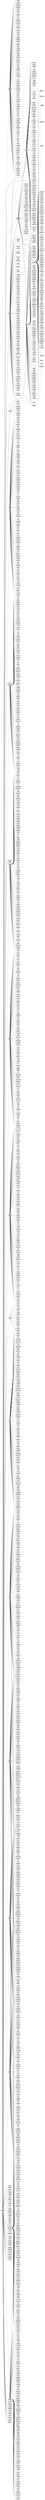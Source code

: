 // graph
digraph error_on_line_8 {
	error_on_line_8 [label=error_on_line_8]
	Alice_Braun_X [label=Alice_Braun_X]
	error_on_line_8 -> Alice_Braun_X
	ngrudensschuck [label=ngrudensschuck]
	error_on_line_8 -> ngrudensschuck
	richardmagala20 [label=richardmagala20]
	error_on_line_8 -> richardmagala20
	faran_m93 [label=faran_m93]
	error_on_line_8 -> faran_m93
	mattdstep [label=mattdstep]
	error_on_line_8 -> mattdstep
	LSchulteMoore [label=LSchulteMoore]
	error_on_line_8 -> LSchulteMoore
	PEWI_ISU [label=PEWI_ISU]
	error_on_line_8 -> PEWI_ISU
	twinsight_io [label=twinsight_io]
	error_on_line_8 -> twinsight_io
	moptions1994 [label=moptions1994]
	error_on_line_8 -> moptions1994
	STAUNCHWEALTH [label=STAUNCHWEALTH]
	error_on_line_8 -> STAUNCHWEALTH
	JaneWoodland6 [label=JaneWoodland6]
	error_on_line_8 -> JaneWoodland6
	BatwaraCm [label=BatwaraCm]
	error_on_line_8 -> BatwaraCm
	CSDevTips [label=CSDevTips]
	error_on_line_8 -> CSDevTips
	hall_sharkey [label=hall_sharkey]
	error_on_line_8 -> hall_sharkey
	javascriptflx [label=javascriptflx]
	error_on_line_8 -> javascriptflx
	zarro_hunkin [label=zarro_hunkin]
	error_on_line_8 -> zarro_hunkin
	AJLauer [label=AJLauer]
	error_on_line_8 -> AJLauer
	ZoolHazim [label=ZoolHazim]
	error_on_line_8 -> ZoolHazim
	Johnluthersabr4 [label=Johnluthersabr4]
	error_on_line_8 -> Johnluthersabr4
	happyme9181 [label=happyme9181]
	error_on_line_8 -> happyme9181
	YoumassageM [label=YoumassageM]
	error_on_line_8 -> YoumassageM
	Darren_Global [label=Darren_Global]
	error_on_line_8 -> Darren_Global
	eprocentteam [label=eprocentteam]
	error_on_line_8 -> eprocentteam
	zahid040677 [label=zahid040677]
	error_on_line_8 -> zahid040677
	DejanReview [label=DejanReview]
	error_on_line_8 -> DejanReview
	Chimunk7 [label=Chimunk7]
	error_on_line_8 -> Chimunk7
	hayes_uvee [label=hayes_uvee]
	error_on_line_8 -> hayes_uvee
	NajahShakir [label=NajahShakir]
	error_on_line_8 -> NajahShakir
	AmericansBTC [label=AmericansBTC]
	error_on_line_8 -> AmericansBTC
	muhitrhn [label=muhitrhn]
	error_on_line_8 -> muhitrhn
	pat_pirate [label=pat_pirate]
	error_on_line_8 -> pat_pirate
	elenafedorovna4 [label=elenafedorovna4]
	error_on_line_8 -> elenafedorovna4
	cvc_clinic [label=cvc_clinic]
	error_on_line_8 -> cvc_clinic
	ajitmeena89 [label=ajitmeena89]
	error_on_line_8 -> ajitmeena89
	RPQ2020 [label=RPQ2020]
	error_on_line_8 -> RPQ2020
	saksbd11 [label=saksbd11]
	error_on_line_8 -> saksbd11
	durban_heat [label=durban_heat]
	error_on_line_8 -> durban_heat
	BreakBakery [label=BreakBakery]
	error_on_line_8 -> BreakBakery
	sharmaabhineet [label=sharmaabhineet]
	error_on_line_8 -> sharmaabhineet
	ArjitBatta [label=ArjitBatta]
	error_on_line_8 -> ArjitBatta
	sajjad_safia [label=sajjad_safia]
	error_on_line_8 -> sajjad_safia
	priceline [label=priceline]
	error_on_line_8 -> priceline
	JavaScript_b [label=JavaScript_b]
	error_on_line_8 -> JavaScript_b
	sangugul1 [label=sangugul1]
	error_on_line_8 -> sangugul1
	ertanve58 [label=ertanve58]
	error_on_line_8 -> ertanve58
	LenovoBusiness [label=LenovoBusiness]
	error_on_line_8 -> LenovoBusiness
	KrisAndersonTV [label=KrisAndersonTV]
	error_on_line_8 -> KrisAndersonTV
	t3innovations [label=t3innovations]
	error_on_line_8 -> t3innovations
	porscheloverjb [label=porscheloverjb]
	error_on_line_8 -> porscheloverjb
	Lenovodc [label=Lenovodc]
	error_on_line_8 -> Lenovodc
	DailyGrowthHack [label=DailyGrowthHack]
	error_on_line_8 -> DailyGrowthHack
	evrsnt [label=evrsnt]
	error_on_line_8 -> evrsnt
	dundiespodcast [label=dundiespodcast]
	error_on_line_8 -> dundiespodcast
	Tiya_bedi [label=Tiya_bedi]
	error_on_line_8 -> Tiya_bedi
	dennissutanto [label=dennissutanto]
	error_on_line_8 -> dennissutanto
	AmbikaTandon [label=AmbikaTandon]
	error_on_line_8 -> AmbikaTandon
	"6BillionPeople" [label="6BillionPeople"]
	error_on_line_8 -> "6BillionPeople"
	Delta [label=Delta]
	error_on_line_8 -> Delta
	suyashmishra23 [label=suyashmishra23]
	error_on_line_8 -> suyashmishra23
	DeekshaRathore3 [label=DeekshaRathore3]
	error_on_line_8 -> DeekshaRathore3
	Hub4Tech_HR [label=Hub4Tech_HR]
	error_on_line_8 -> Hub4Tech_HR
	Enowbusiness [label=Enowbusiness]
	error_on_line_8 -> Enowbusiness
	sameekshakh [label=sameekshakh]
	error_on_line_8 -> sameekshakh
	timothymnel [label=timothymnel]
	error_on_line_8 -> timothymnel
	RomenBorsellino [label=RomenBorsellino]
	error_on_line_8 -> RomenBorsellino
	zhusiqi [label=zhusiqi]
	error_on_line_8 -> zhusiqi
	DigitalTrends [label=DigitalTrends]
	error_on_line_8 -> DigitalTrends
	MccurryAllen [label=MccurryAllen]
	error_on_line_8 -> MccurryAllen
	Andr3w8rown [label=Andr3w8rown]
	error_on_line_8 -> Andr3w8rown
	zoelizabeth25 [label=zoelizabeth25]
	error_on_line_8 -> zoelizabeth25
	riris_endhel [label=riris_endhel]
	error_on_line_8 -> riris_endhel
	AdityaPrasadPai [label=AdityaPrasadPai]
	error_on_line_8 -> AdityaPrasadPai
	amshula264 [label=amshula264]
	error_on_line_8 -> amshula264
	Batwara [label=Batwara]
	error_on_line_8 -> Batwara
	visheshkhemka [label=visheshkhemka]
	error_on_line_8 -> visheshkhemka
	threadless [label=threadless]
	error_on_line_8 -> threadless
	Valerie31yy8 [label=Valerie31yy8]
	error_on_line_8 -> Valerie31yy8
	mirwood148 [label=mirwood148]
	error_on_line_8 -> mirwood148
	PATSYbbsWd [label=PATSYbbsWd]
	error_on_line_8 -> PATSYbbsWd
	Heather170ud [label=Heather170ud]
	error_on_line_8 -> Heather170ud
	Alice_Braun_X [label=Alice_Braun_X]
	art39653844 [label=art39653844]
	Alice_Braun_X -> art39653844
	RenegadesOut [label=RenegadesOut]
	Alice_Braun_X -> RenegadesOut
	BlinkGrown [label=BlinkGrown]
	Alice_Braun_X -> BlinkGrown
	BabaTerimist [label=BabaTerimist]
	Alice_Braun_X -> BabaTerimist
	yulinli0 [label=yulinli0]
	Alice_Braun_X -> yulinli0
	calzadilla_lee [label=calzadilla_lee]
	Alice_Braun_X -> calzadilla_lee
	mwema_t [label=mwema_t]
	Alice_Braun_X -> mwema_t
	EPH36 [label=EPH36]
	Alice_Braun_X -> EPH36
	ShuaibIbraheem1 [label=ShuaibIbraheem1]
	Alice_Braun_X -> ShuaibIbraheem1
	MassouriMalik [label=MassouriMalik]
	Alice_Braun_X -> MassouriMalik
	rkscott1 [label=rkscott1]
	Alice_Braun_X -> rkscott1
	HervSalvador2 [label=HervSalvador2]
	Alice_Braun_X -> HervSalvador2
	gabririchard01 [label=gabririchard01]
	Alice_Braun_X -> gabririchard01
	TorrealCielo [label=TorrealCielo]
	Alice_Braun_X -> TorrealCielo
	Ravenblog1 [label=Ravenblog1]
	Alice_Braun_X -> Ravenblog1
	Imthantsin [label=Imthantsin]
	Alice_Braun_X -> Imthantsin
	Luis89eddy [label=Luis89eddy]
	Alice_Braun_X -> Luis89eddy
	lexustribe305 [label=lexustribe305]
	Alice_Braun_X -> lexustribe305
	HrmndCmpsMllJnr [label=HrmndCmpsMllJnr]
	Alice_Braun_X -> HrmndCmpsMllJnr
	S_RehanBukhari [label=S_RehanBukhari]
	Alice_Braun_X -> S_RehanBukhari
	TheFrankCotton [label=TheFrankCotton]
	Alice_Braun_X -> TheFrankCotton
	GelThotics [label=GelThotics]
	Alice_Braun_X -> GelThotics
	DiogoJesus74 [label=DiogoJesus74]
	Alice_Braun_X -> DiogoJesus74
	LV_Moraes [label=LV_Moraes]
	Alice_Braun_X -> LV_Moraes
	TopoGigioLuigi [label=TopoGigioLuigi]
	Alice_Braun_X -> TopoGigioLuigi
	leaftk1 [label=leaftk1]
	Alice_Braun_X -> leaftk1
	saini_harsimar [label=saini_harsimar]
	Alice_Braun_X -> saini_harsimar
	PolangkaSakun [label=PolangkaSakun]
	Alice_Braun_X -> PolangkaSakun
	rossandrewbaker [label=rossandrewbaker]
	Alice_Braun_X -> rossandrewbaker
	pinegroovemusic [label=pinegroovemusic]
	Alice_Braun_X -> pinegroovemusic
	wf820124 [label=wf820124]
	Alice_Braun_X -> wf820124
	Tragicwhispers1 [label=Tragicwhispers1]
	Alice_Braun_X -> Tragicwhispers1
	mellissan7 [label=mellissan7]
	Alice_Braun_X -> mellissan7
	SSeanspencer [label=SSeanspencer]
	Alice_Braun_X -> SSeanspencer
	Aga840628 [label=Aga840628]
	Alice_Braun_X -> Aga840628
	minar_joshi [label=minar_joshi]
	Alice_Braun_X -> minar_joshi
	engA_00 [label=engA_00]
	Alice_Braun_X -> engA_00
	CA_Mohan96 [label=CA_Mohan96]
	Alice_Braun_X -> CA_Mohan96
	UbaidHameed16 [label=UbaidHameed16]
	Alice_Braun_X -> UbaidHameed16
	AppsTrademark [label=AppsTrademark]
	Alice_Braun_X -> AppsTrademark
	Delon0732 [label=Delon0732]
	Alice_Braun_X -> Delon0732
	GalacticalStar [label=GalacticalStar]
	Alice_Braun_X -> GalacticalStar
	ZinderTech [label=ZinderTech]
	Alice_Braun_X -> ZinderTech
	ankitkapil316 [label=ankitkapil316]
	Alice_Braun_X -> ankitkapil316
	BlogueurReine [label=BlogueurReine]
	Alice_Braun_X -> BlogueurReine
	Sportsnmetal [label=Sportsnmetal]
	Alice_Braun_X -> Sportsnmetal
	Tse95969733 [label=Tse95969733]
	Alice_Braun_X -> Tse95969733
	AllishaEma [label=AllishaEma]
	Alice_Braun_X -> AllishaEma
	moinraz34181903 [label=moinraz34181903]
	Alice_Braun_X -> moinraz34181903
	yunnanlin [label=yunnanlin]
	Alice_Braun_X -> yunnanlin
	Bash13128398 [label=Bash13128398]
	Alice_Braun_X -> Bash13128398
	HeySummie [label=HeySummie]
	Alice_Braun_X -> HeySummie
	HonuMic [label=HonuMic]
	Alice_Braun_X -> HonuMic
	Milano2118 [label=Milano2118]
	Alice_Braun_X -> Milano2118
	SwiesAngel [label=SwiesAngel]
	Alice_Braun_X -> SwiesAngel
	hackofshadow_ [label=hackofshadow_]
	Alice_Braun_X -> hackofshadow_
	edward_amihere [label=edward_amihere]
	Alice_Braun_X -> edward_amihere
	billy503solid [label=billy503solid]
	Alice_Braun_X -> billy503solid
	ARAKURE144 [label=ARAKURE144]
	Alice_Braun_X -> ARAKURE144
	MirzaKashifNade [label=MirzaKashifNade]
	Alice_Braun_X -> MirzaKashifNade
	Buyoo12 [label=Buyoo12]
	Alice_Braun_X -> Buyoo12
	NNessha [label=NNessha]
	Alice_Braun_X -> NNessha
	jmdesigntuts [label=jmdesigntuts]
	Alice_Braun_X -> jmdesigntuts
	islambouddiaf [label=islambouddiaf]
	Alice_Braun_X -> islambouddiaf
	Peter54643828 [label=Peter54643828]
	Alice_Braun_X -> Peter54643828
	fzo_cascade [label=fzo_cascade]
	Alice_Braun_X -> fzo_cascade
	NikobamyeNoel [label=NikobamyeNoel]
	Alice_Braun_X -> NikobamyeNoel
	RttWpodcast [label=RttWpodcast]
	Alice_Braun_X -> RttWpodcast
	VenBeat [label=VenBeat]
	Alice_Braun_X -> VenBeat
	bradallens [label=bradallens]
	Alice_Braun_X -> bradallens
	AtakuMartin [label=AtakuMartin]
	Alice_Braun_X -> AtakuMartin
	only_Bdy [label=only_Bdy]
	Alice_Braun_X -> only_Bdy
	_TheDevinBot_ [label=_TheDevinBot_]
	Alice_Braun_X -> _TheDevinBot_
	marcucci_claire [label=marcucci_claire]
	Alice_Braun_X -> marcucci_claire
	KaroutN [label=KaroutN]
	Alice_Braun_X -> KaroutN
	woods_yatila [label=woods_yatila]
	Alice_Braun_X -> woods_yatila
	gretchennflore6 [label=gretchennflore6]
	Alice_Braun_X -> gretchennflore6
	IMythmaker [label=IMythmaker]
	Alice_Braun_X -> IMythmaker
	abhinav2112 [label=abhinav2112]
	Alice_Braun_X -> abhinav2112
	verticier8 [label=verticier8]
	Alice_Braun_X -> verticier8
	lobsfred1 [label=lobsfred1]
	Alice_Braun_X -> lobsfred1
	"3paBoy" [label="3paBoy"]
	Alice_Braun_X -> "3paBoy"
	NumroU [label=NumroU]
	Alice_Braun_X -> NumroU
	Da_OGWealth [label=Da_OGWealth]
	Alice_Braun_X -> Da_OGWealth
	blindtechtalk [label=blindtechtalk]
	Alice_Braun_X -> blindtechtalk
	colourlightimag [label=colourlightimag]
	Alice_Braun_X -> colourlightimag
	jaykolosa [label=jaykolosa]
	Alice_Braun_X -> jaykolosa
	Rafamd17 [label=Rafamd17]
	Alice_Braun_X -> Rafamd17
	NanyeniBeatrice [label=NanyeniBeatrice]
	Alice_Braun_X -> NanyeniBeatrice
	Arefif14 [label=Arefif14]
	Alice_Braun_X -> Arefif14
	Vsevolcomm [label=Vsevolcomm]
	Alice_Braun_X -> Vsevolcomm
	Klarc17950737 [label=Klarc17950737]
	Alice_Braun_X -> Klarc17950737
	richard1z1 [label=richard1z1]
	Alice_Braun_X -> richard1z1
	salvinimi [label=salvinimi]
	Alice_Braun_X -> salvinimi
	JascoBoy11 [label=JascoBoy11]
	Alice_Braun_X -> JascoBoy11
	judeluo07 [label=judeluo07]
	Alice_Braun_X -> judeluo07
	"2Brisu" [label="2Brisu"]
	Alice_Braun_X -> "2Brisu"
	Kpakpo65 [label=Kpakpo65]
	Alice_Braun_X -> Kpakpo65
	rondenzilceniz3 [label=rondenzilceniz3]
	Alice_Braun_X -> rondenzilceniz3
	MindNinth [label=MindNinth]
	Alice_Braun_X -> MindNinth
	ngrudensschuck [label=ngrudensschuck]
	MaxymReva [label=MaxymReva]
	ngrudensschuck -> MaxymReva
	sarahnollwilson [label=sarahnollwilson]
	ngrudensschuck -> sarahnollwilson
	nmclark91 [label=nmclark91]
	ngrudensschuck -> nmclark91
	evaluationdiva [label=evaluationdiva]
	ngrudensschuck -> evaluationdiva
	richardmagala20 [label=richardmagala20]
	ngrudensschuck -> richardmagala20
	ISUFacSuccess [label=ISUFacSuccess]
	ngrudensschuck -> ISUFacSuccess
	iastate_cals [label=iastate_cals]
	ngrudensschuck -> iastate_cals
	iaswcs [label=iaswcs]
	ngrudensschuck -> iaswcs
	ElenaBennett [label=ElenaBennett]
	ngrudensschuck -> ElenaBennett
	Dalal_EL_Hanna [label=Dalal_EL_Hanna]
	ngrudensschuck -> Dalal_EL_Hanna
	SeedNerd [label=SeedNerd]
	ngrudensschuck -> SeedNerd
	mpabanobi [label=mpabanobi]
	ngrudensschuck -> mpabanobi
	lcampbell3 [label=lcampbell3]
	ngrudensschuck -> lcampbell3
	Soil_Plant_IXNs [label=Soil_Plant_IXNs]
	ngrudensschuck -> Soil_Plant_IXNs
	NorthLegends [label=NorthLegends]
	ngrudensschuck -> NorthLegends
	botan_ical [label=botan_ical]
	ngrudensschuck -> botan_ical
	jawadmrahman [label=jawadmrahman]
	ngrudensschuck -> jawadmrahman
	error_on_line_8 [label=error_on_line_8]
	ngrudensschuck -> error_on_line_8
	Agricultureconf [label=Agricultureconf]
	ngrudensschuck -> Agricultureconf
	thebluebirdgirl [label=thebluebirdgirl]
	ngrudensschuck -> thebluebirdgirl
	Gasconader [label=Gasconader]
	ngrudensschuck -> Gasconader
	serindit90 [label=serindit90]
	ngrudensschuck -> serindit90
	Nature_Ty [label=Nature_Ty]
	ngrudensschuck -> Nature_Ty
	elemathchick [label=elemathchick]
	ngrudensschuck -> elemathchick
	creekthinker [label=creekthinker]
	ngrudensschuck -> creekthinker
	TKrauskopf [label=TKrauskopf]
	ngrudensschuck -> TKrauskopf
	ISU_CCHANGE [label=ISU_CCHANGE]
	ngrudensschuck -> ISU_CCHANGE
	PrairieCzar [label=PrairieCzar]
	ngrudensschuck -> PrairieCzar
	BobWrightUNL [label=BobWrightUNL]
	ngrudensschuck -> BobWrightUNL
	kris0723 [label=kris0723]
	ngrudensschuck -> kris0723
	KamounLab [label=KamounLab]
	ngrudensschuck -> KamounLab
	McKitten11 [label=McKitten11]
	ngrudensschuck -> McKitten11
	LSchulteMoore [label=LSchulteMoore]
	ngrudensschuck -> LSchulteMoore
	HoosierSWCS [label=HoosierSWCS]
	ngrudensschuck -> HoosierSWCS
	diversityUMN [label=diversityUMN]
	ngrudensschuck -> diversityUMN
	sumac_elisa [label=sumac_elisa]
	ngrudensschuck -> sumac_elisa
	echoechoR [label=echoechoR]
	ngrudensschuck -> echoechoR
	loves_longears [label=loves_longears]
	ngrudensschuck -> loves_longears
	miaacostach [label=miaacostach]
	ngrudensschuck -> miaacostach
	SimantiBanerjee [label=SimantiBanerjee]
	ngrudensschuck -> SimantiBanerjee
	_SurajUttam [label=_SurajUttam]
	ngrudensschuck -> _SurajUttam
	Public_Profit [label=Public_Profit]
	ngrudensschuck -> Public_Profit
	scartonic [label=scartonic]
	ngrudensschuck -> scartonic
	tgarchibald [label=tgarchibald]
	ngrudensschuck -> tgarchibald
	FelegeLab [label=FelegeLab]
	ngrudensschuck -> FelegeLab
	Prairiewind46 [label=Prairiewind46]
	ngrudensschuck -> Prairiewind46
	chase_prairie [label=chase_prairie]
	ngrudensschuck -> chase_prairie
	ColleenHartel [label=ColleenHartel]
	ngrudensschuck -> ColleenHartel
	KAJNatureArt [label=KAJNatureArt]
	ngrudensschuck -> KAJNatureArt
	ISUBrinkerhoff [label=ISUBrinkerhoff]
	ngrudensschuck -> ISUBrinkerhoff
	zacbrowniac [label=zacbrowniac]
	ngrudensschuck -> zacbrowniac
	zyy25780191 [label=zyy25780191]
	ngrudensschuck -> zyy25780191
	RandyFeenstra [label=RandyFeenstra]
	ngrudensschuck -> RandyFeenstra
	MrsAlderfer [label=MrsAlderfer]
	ngrudensschuck -> MrsAlderfer
	KatelynKohley [label=KatelynKohley]
	ngrudensschuck -> KatelynKohley
	BiodiverseFund [label=BiodiverseFund]
	ngrudensschuck -> BiodiverseFund
	ecohugger [label=ecohugger]
	ngrudensschuck -> ecohugger
	LoganDale3 [label=LoganDale3]
	ngrudensschuck -> LoganDale3
	dcwiertny [label=dcwiertny]
	ngrudensschuck -> dcwiertny
	KelsFleming [label=KelsFleming]
	ngrudensschuck -> KelsFleming
	klranck [label=klranck]
	ngrudensschuck -> klranck
	TheRealJohnDiaz [label=TheRealJohnDiaz]
	ngrudensschuck -> TheRealJohnDiaz
	jal_suwidha [label=jal_suwidha]
	ngrudensschuck -> jal_suwidha
	CraigJust [label=CraigJust]
	ngrudensschuck -> CraigJust
	RakeshMohanEval [label=RakeshMohanEval]
	ngrudensschuck -> RakeshMohanEval
	cadwego [label=cadwego]
	ngrudensschuck -> cadwego
	Laura_A_Warner [label=Laura_A_Warner]
	ngrudensschuck -> Laura_A_Warner
	SciNaturaBree [label=SciNaturaBree]
	ngrudensschuck -> SciNaturaBree
	farmbo1 [label=farmbo1]
	ngrudensschuck -> farmbo1
	iacovercrop [label=iacovercrop]
	ngrudensschuck -> iacovercrop
	cattleandcorn [label=cattleandcorn]
	ngrudensschuck -> cattleandcorn
	KavitaMNA [label=KavitaMNA]
	ngrudensschuck -> KavitaMNA
	DrBenRunkle [label=DrBenRunkle]
	ngrudensschuck -> DrBenRunkle
	ruraltony [label=ruraltony]
	ngrudensschuck -> ruraltony
	CommDevSoc [label=CommDevSoc]
	ngrudensschuck -> CommDevSoc
	MauserInsurance [label=MauserInsurance]
	ngrudensschuck -> MauserInsurance
	sandcountyfdn [label=sandcountyfdn]
	ngrudensschuck -> sandcountyfdn
	rayanaIAMMA [label=rayanaIAMMA]
	ngrudensschuck -> rayanaIAMMA
	SharonLevywrite [label=SharonLevywrite]
	ngrudensschuck -> SharonLevywrite
	mreicks [label=mreicks]
	ngrudensschuck -> mreicks
	Mussel_Michele [label=Mussel_Michele]
	ngrudensschuck -> Mussel_Michele
	Carebearsvoice [label=Carebearsvoice]
	ngrudensschuck -> Carebearsvoice
	IAfarmersunion [label=IAfarmersunion]
	ngrudensschuck -> IAfarmersunion
	TierraMussel [label=TierraMussel]
	ngrudensschuck -> TierraMussel
	JulieMett [label=JulieMett]
	ngrudensschuck -> JulieMett
	ChelseyCrandall [label=ChelseyCrandall]
	ngrudensschuck -> ChelseyCrandall
	IowaStateCCE [label=IowaStateCCE]
	ngrudensschuck -> IowaStateCCE
	SPCplanning [label=SPCplanning]
	ngrudensschuck -> SPCplanning
	BecherEmily [label=BecherEmily]
	ngrudensschuck -> BecherEmily
	KRenaeP [label=KRenaeP]
	ngrudensschuck -> KRenaeP
	land_manager [label=land_manager]
	ngrudensschuck -> land_manager
	maryweinand [label=maryweinand]
	ngrudensschuck -> maryweinand
	JM_Archambault [label=JM_Archambault]
	ngrudensschuck -> JM_Archambault
	DavidBReeves [label=DavidBReeves]
	ngrudensschuck -> DavidBReeves
	TimLane13 [label=TimLane13]
	ngrudensschuck -> TimLane13
	masbenMaas [label=masbenMaas]
	ngrudensschuck -> masbenMaas
	jeremyndavis [label=jeremyndavis]
	ngrudensschuck -> jeremyndavis
	GorbyKnoot [label=GorbyKnoot]
	ngrudensschuck -> GorbyKnoot
	_kdyson [label=_kdyson]
	ngrudensschuck -> _kdyson
	flyingmulefarm [label=flyingmulefarm]
	ngrudensschuck -> flyingmulefarm
	richardmagala20 [label=richardmagala20]
	RanaeDietzel [label=RanaeDietzel]
	richardmagala20 -> RanaeDietzel
	RiggsWilson [label=RiggsWilson]
	richardmagala20 -> RiggsWilson
	ag_biodiversity [label=ag_biodiversity]
	richardmagala20 -> ag_biodiversity
	NoelleMccormi15 [label=NoelleMccormi15]
	richardmagala20 -> NoelleMccormi15
	prairiestrips [label=prairiestrips]
	richardmagala20 -> prairiestrips
	monikaeshea [label=monikaeshea]
	richardmagala20 -> monikaeshea
	jlbenning [label=jlbenning]
	richardmagala20 -> jlbenning
	austin_doug13 [label=austin_doug13]
	richardmagala20 -> austin_doug13
	ISU_CCHANGE [label=ISU_CCHANGE]
	richardmagala20 -> ISU_CCHANGE
	adamkjanke [label=adamkjanke]
	richardmagala20 -> adamkjanke
	lprokopy [label=lprokopy]
	richardmagala20 -> lprokopy
	lars_brudvig [label=lars_brudvig]
	richardmagala20 -> lars_brudvig
	BlackHawkLakeWS [label=BlackHawkLakeWS]
	richardmagala20 -> BlackHawkLakeWS
	JeanEells [label=JeanEells]
	richardmagala20 -> JeanEells
	Floramujaasi [label=Floramujaasi]
	richardmagala20 -> Floramujaasi
	Vianroberts [label=Vianroberts]
	richardmagala20 -> Vianroberts
	ngrudensschuck [label=ngrudensschuck]
	richardmagala20 -> ngrudensschuck
	PEWI_ISU [label=PEWI_ISU]
	richardmagala20 -> PEWI_ISU
	_spaceymacy_ [label=_spaceymacy_]
	richardmagala20 -> _spaceymacy_
	SoloAtepo [label=SoloAtepo]
	richardmagala20 -> SoloAtepo
	mattdstep [label=mattdstep]
	richardmagala20 -> mattdstep
	LSchulteMoore [label=LSchulteMoore]
	richardmagala20 -> LSchulteMoore
	Mwami_rukundo [label=Mwami_rukundo]
	richardmagala20 -> Mwami_rukundo
	tenywamltn [label=tenywamltn]
	richardmagala20 -> tenywamltn
	CymonKatalemwer [label=CymonKatalemwer]
	richardmagala20 -> CymonKatalemwer
	Hafeezu08560402 [label=Hafeezu08560402]
	richardmagala20 -> Hafeezu08560402
	commschols [label=commschols]
	richardmagala20 -> commschols
	SaulNdyabandiho [label=SaulNdyabandiho]
	richardmagala20 -> SaulNdyabandiho
	kitaalimike [label=kitaalimike]
	richardmagala20 -> kitaalimike
	MusiimentaDari1 [label=MusiimentaDari1]
	richardmagala20 -> MusiimentaDari1
	SamuelKagodo [label=SamuelKagodo]
	richardmagala20 -> SamuelKagodo
	Solomonb123 [label=Solomonb123]
	richardmagala20 -> Solomonb123
	MwesigwaJoel16 [label=MwesigwaJoel16]
	richardmagala20 -> MwesigwaJoel16
	rainemukama [label=rainemukama]
	richardmagala20 -> rainemukama
	bballack92 [label=bballack92]
	richardmagala20 -> bballack92
	oxyphillip [label=oxyphillip]
	richardmagala20 -> oxyphillip
	EddyNtudhu [label=EddyNtudhu]
	richardmagala20 -> EddyNtudhu
	KinaitaS [label=KinaitaS]
	richardmagala20 -> KinaitaS
	Lord_Ssemanda [label=Lord_Ssemanda]
	richardmagala20 -> Lord_Ssemanda
	BarongoBernice1 [label=BarongoBernice1]
	richardmagala20 -> BarongoBernice1
	AliBamusindwire [label=AliBamusindwire]
	richardmagala20 -> AliBamusindwire
	faran_m93 [label=faran_m93]
	satishkumarrg [label=satishkumarrg]
	faran_m93 -> satishkumarrg
	tanvir_a_faisal [label=tanvir_a_faisal]
	faran_m93 -> tanvir_a_faisal
	TryPredibit [label=TryPredibit]
	faran_m93 -> TryPredibit
	CardanoStaking [label=CardanoStaking]
	faran_m93 -> CardanoStaking
	varundeep92 [label=varundeep92]
	faran_m93 -> varundeep92
	error_on_line_8 [label=error_on_line_8]
	faran_m93 -> error_on_line_8
	RyanJerve [label=RyanJerve]
	faran_m93 -> RyanJerve
	aggarwal_92 [label=aggarwal_92]
	faran_m93 -> aggarwal_92
	he_phaestus [label=he_phaestus]
	faran_m93 -> he_phaestus
	rohitzambre [label=rohitzambre]
	faran_m93 -> rohitzambre
	RealRusselKarim [label=RealRusselKarim]
	faran_m93 -> RealRusselKarim
	mattdstep [label=mattdstep]
	FishSciGuy1 [label=FishSciGuy1]
	mattdstep -> FishSciGuy1
	skradepa [label=skradepa]
	mattdstep -> skradepa
	richardmagala20 [label=richardmagala20]
	mattdstep -> richardmagala20
	GabnboutTrees [label=GabnboutTrees]
	mattdstep -> GabnboutTrees
	iconsuraj [label=iconsuraj]
	mattdstep -> iconsuraj
	"100percentIOWA" [label="100percentIOWA"]
	mattdstep -> "100percentIOWA"
	Angela37302958 [label=Angela37302958]
	mattdstep -> Angela37302958
	FarmrHuntr [label=FarmrHuntr]
	mattdstep -> FarmrHuntr
	MWPARC [label=MWPARC]
	mattdstep -> MWPARC
	gabbspalomo [label=gabbspalomo]
	mattdstep -> gabbspalomo
	coywolfassoc [label=coywolfassoc]
	mattdstep -> coywolfassoc
	MegSavingLives [label=MegSavingLives]
	mattdstep -> MegSavingLives
	JillJohnsonWest [label=JillJohnsonWest]
	mattdstep -> JillJohnsonWest
	tylergrangerIA [label=tylergrangerIA]
	mattdstep -> tylergrangerIA
	Hannah_Scharf_ [label=Hannah_Scharf_]
	mattdstep -> Hannah_Scharf_
	TrackingTalons [label=TrackingTalons]
	mattdstep -> TrackingTalons
	UplandBirdRpt [label=UplandBirdRpt]
	mattdstep -> UplandBirdRpt
	awesome_biology [label=awesome_biology]
	mattdstep -> awesome_biology
	ElyssaMcFarland [label=ElyssaMcFarland]
	mattdstep -> ElyssaMcFarland
	wild_ecology [label=wild_ecology]
	mattdstep -> wild_ecology
	_trshirley [label=_trshirley]
	mattdstep -> _trshirley
	JenneralEcology [label=JenneralEcology]
	mattdstep -> JenneralEcology
	dwwolfson [label=dwwolfson]
	mattdstep -> dwwolfson
	WildlifeKayla [label=WildlifeKayla]
	mattdstep -> WildlifeKayla
	mceuen_amy [label=mceuen_amy]
	mattdstep -> mceuen_amy
	sandcountyfdn [label=sandcountyfdn]
	mattdstep -> sandcountyfdn
	"4LETTERBIRD" [label="4LETTERBIRD"]
	mattdstep -> "4LETTERBIRD"
	JERutter [label=JERutter]
	mattdstep -> JERutter
	Thomas52391547 [label=Thomas52391547]
	mattdstep -> Thomas52391547
	skwinnicki [label=skwinnicki]
	mattdstep -> skwinnicki
	sarkerabeed [label=sarkerabeed]
	mattdstep -> sarkerabeed
	NicolasPGross [label=NicolasPGross]
	mattdstep -> NicolasPGross
	GrowBirdGrow [label=GrowBirdGrow]
	mattdstep -> GrowBirdGrow
	nkudogak [label=nkudogak]
	mattdstep -> nkudogak
	morganpdavisbgc [label=morganpdavisbgc]
	mattdstep -> morganpdavisbgc
	JamieNaturalist [label=JamieNaturalist]
	mattdstep -> JamieNaturalist
	jaradniemi [label=jaradniemi]
	mattdstep -> jaradniemi
	WackoJacko91 [label=WackoJacko91]
	mattdstep -> WackoJacko91
	ISUBiomass [label=ISUBiomass]
	mattdstep -> ISUBiomass
	lydi_english [label=lydi_english]
	mattdstep -> lydi_english
	SylviaFallon [label=SylviaFallon]
	mattdstep -> SylviaFallon
	RubyforIowa [label=RubyforIowa]
	mattdstep -> RubyforIowa
	kwafo2 [label=kwafo2]
	mattdstep -> kwafo2
	EllieNField1 [label=EllieNField1]
	mattdstep -> EllieNField1
	Schuckscience [label=Schuckscience]
	mattdstep -> Schuckscience
	UNLScottEvans [label=UNLScottEvans]
	mattdstep -> UNLScottEvans
	Amy_L_Toth [label=Amy_L_Toth]
	mattdstep -> Amy_L_Toth
	dianaho01641050 [label=dianaho01641050]
	mattdstep -> dianaho01641050
	JimChurch2 [label=JimChurch2]
	mattdstep -> JimChurch2
	hmcarro [label=hmcarro]
	mattdstep -> hmcarro
	ISU_CCHANGE [label=ISU_CCHANGE]
	mattdstep -> ISU_CCHANGE
	ShannonSkalos [label=ShannonSkalos]
	mattdstep -> ShannonSkalos
	IWAReduceFloods [label=IWAReduceFloods]
	mattdstep -> IWAReduceFloods
	FletcherEcology [label=FletcherEcology]
	mattdstep -> FletcherEcology
	IowaPFQF [label=IowaPFQF]
	mattdstep -> IowaPFQF
	dewes_jason [label=dewes_jason]
	mattdstep -> dewes_jason
	TomHadley55 [label=TomHadley55]
	mattdstep -> TomHadley55
	AshJPeters [label=AshJPeters]
	mattdstep -> AshJPeters
	daisyjano [label=daisyjano]
	mattdstep -> daisyjano
	LindsayThomasJr [label=LindsayThomasJr]
	mattdstep -> LindsayThomasJr
	"4RPlus" [label="4RPlus"]
	mattdstep -> "4RPlus"
	caudatajosh [label=caudatajosh]
	mattdstep -> caudatajosh
	FromThePrairie [label=FromThePrairie]
	mattdstep -> FromThePrairie
	WildlifeBrian [label=WildlifeBrian]
	mattdstep -> WildlifeBrian
	geoMOOREph [label=geoMOOREph]
	mattdstep -> geoMOOREph
	AgAmyInAmes [label=AgAmyInAmes]
	mattdstep -> AgAmyInAmes
	AdamClarkSmith [label=AdamClarkSmith]
	mattdstep -> AdamClarkSmith
	FiebergJohn [label=FiebergJohn]
	mattdstep -> FiebergJohn
	Todd_W_Arnold [label=Todd_W_Arnold]
	mattdstep -> Todd_W_Arnold
	zucchinibeemama [label=zucchinibeemama]
	mattdstep -> zucchinibeemama
	JoshDivan [label=JoshDivan]
	mattdstep -> JoshDivan
	mark_wildlife1 [label=mark_wildlife1]
	mattdstep -> mark_wildlife1
	TheWolske [label=TheWolske]
	mattdstep -> TheWolske
	eric_behrens [label=eric_behrens]
	mattdstep -> eric_behrens
	BeckSamBar [label=BeckSamBar]
	mattdstep -> BeckSamBar
	purduewildlifer [label=purduewildlifer]
	mattdstep -> purduewildlifer
	Franky_Valerio [label=Franky_Valerio]
	mattdstep -> Franky_Valerio
	LauraMcOutdoors [label=LauraMcOutdoors]
	mattdstep -> LauraMcOutdoors
	bwest_bird [label=bwest_bird]
	mattdstep -> bwest_bird
	NwMnBiologist [label=NwMnBiologist]
	mattdstep -> NwMnBiologist
	prudenterra [label=prudenterra]
	mattdstep -> prudenterra
	dmdelane [label=dmdelane]
	mattdstep -> dmdelane
	SPCplanning [label=SPCplanning]
	mattdstep -> SPCplanning
	IowaMedIAWire [label=IowaMedIAWire]
	mattdstep -> IowaMedIAWire
	County_Birder [label=County_Birder]
	mattdstep -> County_Birder
	lostlakefarmer [label=lostlakefarmer]
	mattdstep -> lostlakefarmer
	hort4cy [label=hort4cy]
	mattdstep -> hort4cy
	jlbenning [label=jlbenning]
	mattdstep -> jlbenning
	Tracyscott021 [label=Tracyscott021]
	mattdstep -> Tracyscott021
	CodyCFRA [label=CodyCFRA]
	mattdstep -> CodyCFRA
	j_raasch [label=j_raasch]
	mattdstep -> j_raasch
	leetesdell [label=leetesdell]
	mattdstep -> leetesdell
	ngrudensschuck [label=ngrudensschuck]
	mattdstep -> ngrudensschuck
	KoschmederMaria [label=KoschmederMaria]
	mattdstep -> KoschmederMaria
	apmonr [label=apmonr]
	mattdstep -> apmonr
	bridienixon [label=bridienixon]
	mattdstep -> bridienixon
	ShanimalNstinct [label=ShanimalNstinct]
	mattdstep -> ShanimalNstinct
	Rooks_Perch [label=Rooks_Perch]
	mattdstep -> Rooks_Perch
	no_udaho [label=no_udaho]
	mattdstep -> no_udaho
	Soil_Plant_IXNs [label=Soil_Plant_IXNs]
	mattdstep -> Soil_Plant_IXNs
	LSchulteMoore [label=LSchulteMoore]
	MaxymReva [label=MaxymReva]
	LSchulteMoore -> MaxymReva
	dgk68479837 [label=dgk68479837]
	LSchulteMoore -> dgk68479837
	agpolicywonk [label=agpolicywonk]
	LSchulteMoore -> agpolicywonk
	evolutionsultan [label=evolutionsultan]
	LSchulteMoore -> evolutionsultan
	kennymi78194304 [label=kennymi78194304]
	LSchulteMoore -> kennymi78194304
	GabnboutTrees [label=GabnboutTrees]
	LSchulteMoore -> GabnboutTrees
	IACornDistrict3 [label=IACornDistrict3]
	LSchulteMoore -> IACornDistrict3
	CalebKrueger14 [label=CalebKrueger14]
	LSchulteMoore -> CalebKrueger14
	IWAReduceFloods [label=IWAReduceFloods]
	LSchulteMoore -> IWAReduceFloods
	austin_doug13 [label=austin_doug13]
	LSchulteMoore -> austin_doug13
	opie4iowa [label=opie4iowa]
	LSchulteMoore -> opie4iowa
	adampdixon [label=adampdixon]
	LSchulteMoore -> adampdixon
	agrarian_life [label=agrarian_life]
	LSchulteMoore -> agrarian_life
	inrc_wq [label=inrc_wq]
	LSchulteMoore -> inrc_wq
	Rushthewriter [label=Rushthewriter]
	LSchulteMoore -> Rushthewriter
	mickgrant555 [label=mickgrant555]
	LSchulteMoore -> mickgrant555
	SKMaples [label=SKMaples]
	LSchulteMoore -> SKMaples
	USUcrops [label=USUcrops]
	LSchulteMoore -> USUcrops
	Juanse1985 [label=Juanse1985]
	LSchulteMoore -> Juanse1985
	zgr_zgr [label=zgr_zgr]
	LSchulteMoore -> zgr_zgr
	Walkerfarm306 [label=Walkerfarm306]
	LSchulteMoore -> Walkerfarm306
	Connie_Caveny [label=Connie_Caveny]
	LSchulteMoore -> Connie_Caveny
	EnviroIndex [label=EnviroIndex]
	LSchulteMoore -> EnviroIndex
	SfLDialogue [label=SfLDialogue]
	LSchulteMoore -> SfLDialogue
	ckick1 [label=ckick1]
	LSchulteMoore -> ckick1
	honyamda [label=honyamda]
	LSchulteMoore -> honyamda
	iaswcs [label=iaswcs]
	LSchulteMoore -> iaswcs
	csatsKathyHill [label=csatsKathyHill]
	LSchulteMoore -> csatsKathyHill
	RobSandIA [label=RobSandIA]
	LSchulteMoore -> RobSandIA
	aristotlearthur [label=aristotlearthur]
	LSchulteMoore -> aristotlearthur
	richardmagala20 [label=richardmagala20]
	LSchulteMoore -> richardmagala20
	IowaBizBroker [label=IowaBizBroker]
	LSchulteMoore -> IowaBizBroker
	ClaytonRobins [label=ClaytonRobins]
	LSchulteMoore -> ClaytonRobins
	koushik_here [label=koushik_here]
	LSchulteMoore -> koushik_here
	TJLynn2 [label=TJLynn2]
	LSchulteMoore -> TJLynn2
	fiol_orlando [label=fiol_orlando]
	LSchulteMoore -> fiol_orlando
	DocHPJones [label=DocHPJones]
	LSchulteMoore -> DocHPJones
	ISUExtClinton [label=ISUExtClinton]
	LSchulteMoore -> ISUExtClinton
	rachelishy [label=rachelishy]
	LSchulteMoore -> rachelishy
	GreenfieldBots [label=GreenfieldBots]
	LSchulteMoore -> GreenfieldBots
	itatiVCS [label=itatiVCS]
	LSchulteMoore -> itatiVCS
	RachelNiaHager [label=RachelNiaHager]
	LSchulteMoore -> RachelNiaHager
	kehcoelho [label=kehcoelho]
	LSchulteMoore -> kehcoelho
	ISU_CoB [label=ISU_CoB]
	LSchulteMoore -> ISU_CoB
	emilybarske [label=emilybarske]
	LSchulteMoore -> emilybarske
	jeffnail2 [label=jeffnail2]
	LSchulteMoore -> jeffnail2
	MilkHoneyIowa [label=MilkHoneyIowa]
	LSchulteMoore -> MilkHoneyIowa
	WildlifeKayla [label=WildlifeKayla]
	LSchulteMoore -> WildlifeKayla
	agrimanners [label=agrimanners]
	LSchulteMoore -> agrimanners
	AshJPeters [label=AshJPeters]
	LSchulteMoore -> AshJPeters
	M_Schipanski [label=M_Schipanski]
	LSchulteMoore -> M_Schipanski
	volansjohn [label=volansjohn]
	LSchulteMoore -> volansjohn
	FrelsintheField [label=FrelsintheField]
	LSchulteMoore -> FrelsintheField
	JChrisMorris81 [label=JChrisMorris81]
	LSchulteMoore -> JChrisMorris81
	VPoorrick [label=VPoorrick]
	LSchulteMoore -> VPoorrick
	GeorgeM40908254 [label=GeorgeM40908254]
	LSchulteMoore -> GeorgeM40908254
	mn_farmer_88 [label=mn_farmer_88]
	LSchulteMoore -> mn_farmer_88
	TaylorHRicketts [label=TaylorHRicketts]
	LSchulteMoore -> TaylorHRicketts
	jongewirtzman [label=jongewirtzman]
	LSchulteMoore -> jongewirtzman
	VijayaRajJoshi [label=VijayaRajJoshi]
	LSchulteMoore -> VijayaRajJoshi
	annaerwin_phd [label=annaerwin_phd]
	LSchulteMoore -> annaerwin_phd
	WritetoFarm [label=WritetoFarm]
	LSchulteMoore -> WritetoFarm
	Teffinjera [label=Teffinjera]
	LSchulteMoore -> Teffinjera
	Lisa99162672 [label=Lisa99162672]
	LSchulteMoore -> Lisa99162672
	MarkSeipel [label=MarkSeipel]
	LSchulteMoore -> MarkSeipel
	error_on_line_8 [label=error_on_line_8]
	LSchulteMoore -> error_on_line_8
	CollingeS [label=CollingeS]
	LSchulteMoore -> CollingeS
	ISUDigitalAg [label=ISUDigitalAg]
	LSchulteMoore -> ISUDigitalAg
	laura_witz [label=laura_witz]
	LSchulteMoore -> laura_witz
	SustSChainNews [label=SustSChainNews]
	LSchulteMoore -> SustSChainNews
	LandConnection [label=LandConnection]
	LSchulteMoore -> LandConnection
	hamzedokoo [label=hamzedokoo]
	LSchulteMoore -> hamzedokoo
	mpaynspeaker [label=mpaynspeaker]
	LSchulteMoore -> mpaynspeaker
	laurenasprooth [label=laurenasprooth]
	LSchulteMoore -> laurenasprooth
	DerekFr81344002 [label=DerekFr81344002]
	LSchulteMoore -> DerekFr81344002
	TheLANDonline [label=TheLANDonline]
	LSchulteMoore -> TheLANDonline
	durgamessi10 [label=durgamessi10]
	LSchulteMoore -> durgamessi10
	girlbeekeep [label=girlbeekeep]
	LSchulteMoore -> girlbeekeep
	JM_Chandrasoma [label=JM_Chandrasoma]
	LSchulteMoore -> JM_Chandrasoma
	SteveRosenz [label=SteveRosenz]
	LSchulteMoore -> SteveRosenz
	deatragremaux [label=deatragremaux]
	LSchulteMoore -> deatragremaux
	cfra [label=cfra]
	LSchulteMoore -> cfra
	tylergrangerIA [label=tylergrangerIA]
	LSchulteMoore -> tylergrangerIA
	entomojess [label=entomojess]
	LSchulteMoore -> entomojess
	SciCommatISU [label=SciCommatISU]
	LSchulteMoore -> SciCommatISU
	EvolutionPirate [label=EvolutionPirate]
	LSchulteMoore -> EvolutionPirate
	RobertB01233830 [label=RobertB01233830]
	LSchulteMoore -> RobertB01233830
	SoilandStream [label=SoilandStream]
	LSchulteMoore -> SoilandStream
	Behavior_Ben [label=Behavior_Ben]
	LSchulteMoore -> Behavior_Ben
	ISUFacSuccess [label=ISUFacSuccess]
	LSchulteMoore -> ISUFacSuccess
	maj_podge [label=maj_podge]
	LSchulteMoore -> maj_podge
	kay_stefanik [label=kay_stefanik]
	LSchulteMoore -> kay_stefanik
	mostafaelsanta [label=mostafaelsanta]
	LSchulteMoore -> mostafaelsanta
	IDigUDig2 [label=IDigUDig2]
	LSchulteMoore -> IDigUDig2
	lzoet [label=lzoet]
	LSchulteMoore -> lzoet
	rmontazami [label=rmontazami]
	LSchulteMoore -> rmontazami
	water_rangers [label=water_rangers]
	LSchulteMoore -> water_rangers
	kassy4 [label=kassy4]
	LSchulteMoore -> kassy4
	RESchattman [label=RESchattman]
	LSchulteMoore -> RESchattman
	awesome_biology [label=awesome_biology]
	LSchulteMoore -> awesome_biology
	PEWI_ISU [label=PEWI_ISU]
	ChrisJPelzer [label=ChrisJPelzer]
	PEWI_ISU -> ChrisJPelzer
	cgreimann [label=cgreimann]
	PEWI_ISU -> cgreimann
	Schuckscience [label=Schuckscience]
	PEWI_ISU -> Schuckscience
	Ninja2906 [label=Ninja2906]
	PEWI_ISU -> Ninja2906
	IAStateResearch [label=IAStateResearch]
	PEWI_ISU -> IAStateResearch
	adamkjanke [label=adamkjanke]
	PEWI_ISU -> adamkjanke
	Soil_Plant_IXNs [label=Soil_Plant_IXNs]
	PEWI_ISU -> Soil_Plant_IXNs
	OpenRiversUMN [label=OpenRiversUMN]
	PEWI_ISU -> OpenRiversUMN
	RubyforIowa [label=RubyforIowa]
	PEWI_ISU -> RubyforIowa
	JerryHatfield67 [label=JerryHatfield67]
	PEWI_ISU -> JerryHatfield67
	FernandoMiguez1 [label=FernandoMiguez1]
	PEWI_ISU -> FernandoMiguez1
	error_on_line_8 [label=error_on_line_8]
	PEWI_ISU -> error_on_line_8
	lcampbell3 [label=lcampbell3]
	PEWI_ISU -> lcampbell3
	AmjadBahresh [label=AmjadBahresh]
	PEWI_ISU -> AmjadBahresh
	m_scarpace [label=m_scarpace]
	PEWI_ISU -> m_scarpace
	adam5443 [label=adam5443]
	PEWI_ISU -> adam5443
	jaradniemi [label=jaradniemi]
	PEWI_ISU -> jaradniemi
	tylergrangerIA [label=tylergrangerIA]
	PEWI_ISU -> tylergrangerIA
	richardmagala20 [label=richardmagala20]
	PEWI_ISU -> richardmagala20
	naran_acharya [label=naran_acharya]
	PEWI_ISU -> naran_acharya
	ADMCoalition [label=ADMCoalition]
	PEWI_ISU -> ADMCoalition
	UNLScottEvans [label=UNLScottEvans]
	PEWI_ISU -> UNLScottEvans
	ISU_CCHANGE [label=ISU_CCHANGE]
	PEWI_ISU -> ISU_CCHANGE
	RWhitehair4Ag [label=RWhitehair4Ag]
	PEWI_ISU -> RWhitehair4Ag
	ISUANR [label=ISUANR]
	PEWI_ISU -> ISUANR
	jawadmrahman [label=jawadmrahman]
	PEWI_ISU -> jawadmrahman
	JeffHalIowa61 [label=JeffHalIowa61]
	PEWI_ISU -> JeffHalIowa61
	rileymorswoman [label=rileymorswoman]
	PEWI_ISU -> rileymorswoman
	nickhoefer [label=nickhoefer]
	PEWI_ISU -> nickhoefer
	Enviro_Scape [label=Enviro_Scape]
	PEWI_ISU -> Enviro_Scape
	paulhertz [label=paulhertz]
	PEWI_ISU -> paulhertz
	RiggsWilson [label=RiggsWilson]
	PEWI_ISU -> RiggsWilson
	land_manager [label=land_manager]
	PEWI_ISU -> land_manager
	mattdstep [label=mattdstep]
	PEWI_ISU -> mattdstep
	KatieRockIA [label=KatieRockIA]
	PEWI_ISU -> KatieRockIA
	Meganjoyv [label=Meganjoyv]
	PEWI_ISU -> Meganjoyv
	ISUAgWaterMgmt [label=ISUAgWaterMgmt]
	PEWI_ISU -> ISUAgWaterMgmt
	SciNaturaBree [label=SciNaturaBree]
	PEWI_ISU -> SciNaturaBree
	IowaMonarchs [label=IowaMonarchs]
	PEWI_ISU -> IowaMonarchs
	Randallpaulcass [label=Randallpaulcass]
	PEWI_ISU -> Randallpaulcass
	MabelZhang6 [label=MabelZhang6]
	PEWI_ISU -> MabelZhang6
	DitchOntologist [label=DitchOntologist]
	PEWI_ISU -> DitchOntologist
	ElyssaMcFarland [label=ElyssaMcFarland]
	PEWI_ISU -> ElyssaMcFarland
	ZulhamMahasin [label=ZulhamMahasin]
	PEWI_ISU -> ZulhamMahasin
	prairiestrips [label=prairiestrips]
	PEWI_ISU -> prairiestrips
	BioeconomyInst [label=BioeconomyInst]
	PEWI_ISU -> BioeconomyInst
	matvil12 [label=matvil12]
	PEWI_ISU -> matvil12
	melmil321 [label=melmil321]
	PEWI_ISU -> melmil321
	gabelade [label=gabelade]
	PEWI_ISU -> gabelade
	CoreyMcKinney94 [label=CoreyMcKinney94]
	PEWI_ISU -> CoreyMcKinney94
	emkzim [label=emkzim]
	PEWI_ISU -> emkzim
	leetesdell [label=leetesdell]
	PEWI_ISU -> leetesdell
	GorbyKnoot [label=GorbyKnoot]
	PEWI_ISU -> GorbyKnoot
	IowaStateNREM [label=IowaStateNREM]
	PEWI_ISU -> IowaStateNREM
	naturalsoyprod [label=naturalsoyprod]
	PEWI_ISU -> naturalsoyprod
	KarlGesch [label=KarlGesch]
	PEWI_ISU -> KarlGesch
	TerriEve [label=TerriEve]
	PEWI_ISU -> TerriEve
	IowaAgLiteracy [label=IowaAgLiteracy]
	PEWI_ISU -> IowaAgLiteracy
	ISUExtDelaware [label=ISUExtDelaware]
	PEWI_ISU -> ISUExtDelaware
	joeywbudi [label=joeywbudi]
	PEWI_ISU -> joeywbudi
	BadgerCreekLake [label=BadgerCreekLake]
	PEWI_ISU -> BadgerCreekLake
	mehul_shinde [label=mehul_shinde]
	PEWI_ISU -> mehul_shinde
	MarySchulz03 [label=MarySchulz03]
	PEWI_ISU -> MarySchulz03
	Mega_NO [label=Mega_NO]
	PEWI_ISU -> Mega_NO
	uma_abu1 [label=uma_abu1]
	PEWI_ISU -> uma_abu1
	LopakaSail [label=LopakaSail]
	PEWI_ISU -> LopakaSail
	birdnbiologist [label=birdnbiologist]
	PEWI_ISU -> birdnbiologist
	viv_ek_m [label=viv_ek_m]
	PEWI_ISU -> viv_ek_m
	Annylimes [label=Annylimes]
	PEWI_ISU -> Annylimes
	prudenterra [label=prudenterra]
	PEWI_ISU -> prudenterra
	FarmCFO [label=FarmCFO]
	PEWI_ISU -> FarmCFO
	RonSchuck1 [label=RonSchuck1]
	PEWI_ISU -> RonSchuck1
	PetersenDean [label=PetersenDean]
	PEWI_ISU -> PetersenDean
	mara97simorang1 [label=mara97simorang1]
	PEWI_ISU -> mara97simorang1
	cadwego [label=cadwego]
	PEWI_ISU -> cadwego
	NotIowaNice [label=NotIowaNice]
	PEWI_ISU -> NotIowaNice
	KellyFeehan2 [label=KellyFeehan2]
	PEWI_ISU -> KellyFeehan2
	ialearningfarms [label=ialearningfarms]
	PEWI_ISU -> ialearningfarms
	AnnieFangman [label=AnnieFangman]
	PEWI_ISU -> AnnieFangman
	mikeburt05 [label=mikeburt05]
	PEWI_ISU -> mikeburt05
	ElkeBrandes [label=ElkeBrandes]
	PEWI_ISU -> ElkeBrandes
	MJPooley [label=MJPooley]
	PEWI_ISU -> MJPooley
	IowaAgWater [label=IowaAgWater]
	PEWI_ISU -> IowaAgWater
	iacovercrop [label=iacovercrop]
	PEWI_ISU -> iacovercrop
	TySmith_Mosaic [label=TySmith_Mosaic]
	PEWI_ISU -> TySmith_Mosaic
	Groeteke [label=Groeteke]
	PEWI_ISU -> Groeteke
	IIHRUIowa [label=IIHRUIowa]
	PEWI_ISU -> IIHRUIowa
	loves_longears [label=loves_longears]
	PEWI_ISU -> loves_longears
	BentonTamaWQI [label=BentonTamaWQI]
	PEWI_ISU -> BentonTamaWQI
	ag_biodiversity [label=ag_biodiversity]
	PEWI_ISU -> ag_biodiversity
	kuwuakeda [label=kuwuakeda]
	PEWI_ISU -> kuwuakeda
	Dalal_EL_Hanna [label=Dalal_EL_Hanna]
	PEWI_ISU -> Dalal_EL_Hanna
	monikaeshea [label=monikaeshea]
	PEWI_ISU -> monikaeshea
	gk_macdonald [label=gk_macdonald]
	PEWI_ISU -> gk_macdonald
	IowaAGvocate [label=IowaAGvocate]
	PEWI_ISU -> IowaAGvocate
	Viriette [label=Viriette]
	PEWI_ISU -> Viriette
	KentyKeh13 [label=KentyKeh13]
	PEWI_ISU -> KentyKeh13
	jlbenning [label=jlbenning]
	PEWI_ISU -> jlbenning
	adamckiel [label=adamckiel]
	PEWI_ISU -> adamckiel
	WaterRocksISU [label=WaterRocksISU]
	PEWI_ISU -> WaterRocksISU
	twinsight_io [label=twinsight_io]
	pepyankh [label=pepyankh]
	twinsight_io -> pepyankh
	"1dipster" [label="1dipster"]
	twinsight_io -> "1dipster"
	achillez16 [label=achillez16]
	twinsight_io -> achillez16
	lily58520689 [label=lily58520689]
	twinsight_io -> lily58520689
	judefromkc [label=judefromkc]
	twinsight_io -> judefromkc
	fjsfloyd [label=fjsfloyd]
	twinsight_io -> fjsfloyd
	Green20196 [label=Green20196]
	twinsight_io -> Green20196
	WallStSupp [label=WallStSupp]
	twinsight_io -> WallStSupp
	donherald [label=donherald]
	twinsight_io -> donherald
	JohnOptiona [label=JohnOptiona]
	twinsight_io -> JohnOptiona
	johnsin61899843 [label=johnsin61899843]
	twinsight_io -> johnsin61899843
	vrod12504 [label=vrod12504]
	twinsight_io -> vrod12504
	jpstocks303 [label=jpstocks303]
	twinsight_io -> jpstocks303
	JAMESLEO121 [label=JAMESLEO121]
	twinsight_io -> JAMESLEO121
	lobue_nick [label=lobue_nick]
	twinsight_io -> lobue_nick
	burgundygold4 [label=burgundygold4]
	twinsight_io -> burgundygold4
	cwvaughan1 [label=cwvaughan1]
	twinsight_io -> cwvaughan1
	mpatel23 [label=mpatel23]
	twinsight_io -> mpatel23
	zephmayari [label=zephmayari]
	twinsight_io -> zephmayari
	CRNAinvestor [label=CRNAinvestor]
	twinsight_io -> CRNAinvestor
	brad2181 [label=brad2181]
	twinsight_io -> brad2181
	spcctrader [label=spcctrader]
	twinsight_io -> spcctrader
	Prakash13488537 [label=Prakash13488537]
	twinsight_io -> Prakash13488537
	trucharts [label=trucharts]
	twinsight_io -> trucharts
	eason1412 [label=eason1412]
	twinsight_io -> eason1412
	johnson_better [label=johnson_better]
	twinsight_io -> johnson_better
	tomolesnevich [label=tomolesnevich]
	twinsight_io -> tomolesnevich
	ColtonEverett3 [label=ColtonEverett3]
	twinsight_io -> ColtonEverett3
	VishhLal [label=VishhLal]
	twinsight_io -> VishhLal
	yunowudds [label=yunowudds]
	twinsight_io -> yunowudds
	llyrx [label=llyrx]
	twinsight_io -> llyrx
	AJB_Empire [label=AJB_Empire]
	twinsight_io -> AJB_Empire
	rajeshheera2 [label=rajeshheera2]
	twinsight_io -> rajeshheera2
	aforow [label=aforow]
	twinsight_io -> aforow
	MONAY10281 [label=MONAY10281]
	twinsight_io -> MONAY10281
	jessd_4 [label=jessd_4]
	twinsight_io -> jessd_4
	AishaNazim3 [label=AishaNazim3]
	twinsight_io -> AishaNazim3
	Bobdya_dada [label=Bobdya_dada]
	twinsight_io -> Bobdya_dada
	stockmarketjb [label=stockmarketjb]
	twinsight_io -> stockmarketjb
	sunnyneogi [label=sunnyneogi]
	twinsight_io -> sunnyneogi
	iTradeContracts [label=iTradeContracts]
	twinsight_io -> iTradeContracts
	schaeffers [label=schaeffers]
	twinsight_io -> schaeffers
	Sanostro [label=Sanostro]
	twinsight_io -> Sanostro
	manoj20070312 [label=manoj20070312]
	twinsight_io -> manoj20070312
	sloverM [label=sloverM]
	twinsight_io -> sloverM
	BMoors_TDA [label=BMoors_TDA]
	twinsight_io -> BMoors_TDA
	Phenominalee [label=Phenominalee]
	twinsight_io -> Phenominalee
	InvestorTales [label=InvestorTales]
	twinsight_io -> InvestorTales
	maddyd84 [label=maddyd84]
	twinsight_io -> maddyd84
	Bob58885000 [label=Bob58885000]
	twinsight_io -> Bob58885000
	Atom35572535 [label=Atom35572535]
	twinsight_io -> Atom35572535
	AmeetArurkar [label=AmeetArurkar]
	twinsight_io -> AmeetArurkar
	BrandonH619 [label=BrandonH619]
	twinsight_io -> BrandonH619
	KuDipVaishnav [label=KuDipVaishnav]
	twinsight_io -> KuDipVaishnav
	OpshunTrades [label=OpshunTrades]
	twinsight_io -> OpshunTrades
	beikabu_oyaji [label=beikabu_oyaji]
	twinsight_io -> beikabu_oyaji
	DogtheTrader [label=DogtheTrader]
	twinsight_io -> DogtheTrader
	sktrend [label=sktrend]
	twinsight_io -> sktrend
	faridalul [label=faridalul]
	twinsight_io -> faridalul
	Nobis1 [label=Nobis1]
	twinsight_io -> Nobis1
	AlvionInvesting [label=AlvionInvesting]
	twinsight_io -> AlvionInvesting
	DDRnephews [label=DDRnephews]
	twinsight_io -> DDRnephews
	sillyB93 [label=sillyB93]
	twinsight_io -> sillyB93
	aatamimi2 [label=aatamimi2]
	twinsight_io -> aatamimi2
	HoodSummit [label=HoodSummit]
	twinsight_io -> HoodSummit
	hangle2011 [label=hangle2011]
	twinsight_io -> hangle2011
	ericahlstedt [label=ericahlstedt]
	twinsight_io -> ericahlstedt
	maulikjani5 [label=maulikjani5]
	twinsight_io -> maulikjani5
	Bondguy8888 [label=Bondguy8888]
	twinsight_io -> Bondguy8888
	dgdgdq [label=dgdgdq]
	twinsight_io -> dgdgdq
	lookingstead [label=lookingstead]
	twinsight_io -> lookingstead
	JesusUr95713663 [label=JesusUr95713663]
	twinsight_io -> JesusUr95713663
	mrathi7 [label=mrathi7]
	twinsight_io -> mrathi7
	travelfitt [label=travelfitt]
	twinsight_io -> travelfitt
	OngoGablogianES [label=OngoGablogianES]
	twinsight_io -> OngoGablogianES
	cchisenhall [label=cchisenhall]
	twinsight_io -> cchisenhall
	RedefineInvest1 [label=RedefineInvest1]
	twinsight_io -> RedefineInvest1
	ericc6668 [label=ericc6668]
	twinsight_io -> ericc6668
	nieveswila [label=nieveswila]
	twinsight_io -> nieveswila
	davidsims1215 [label=davidsims1215]
	twinsight_io -> davidsims1215
	aniv_49 [label=aniv_49]
	twinsight_io -> aniv_49
	oana21577701 [label=oana21577701]
	twinsight_io -> oana21577701
	GeeCoin [label=GeeCoin]
	twinsight_io -> GeeCoin
	StocksEnthusia1 [label=StocksEnthusia1]
	twinsight_io -> StocksEnthusia1
	khairulkamsul [label=khairulkamsul]
	twinsight_io -> khairulkamsul
	TheMessyJessie [label=TheMessyJessie]
	twinsight_io -> TheMessyJessie
	missellenouveau [label=missellenouveau]
	twinsight_io -> missellenouveau
	florob01 [label=florob01]
	twinsight_io -> florob01
	quangphan503 [label=quangphan503]
	twinsight_io -> quangphan503
	JamesLuong17 [label=JamesLuong17]
	twinsight_io -> JamesLuong17
	DholMarkeBol [label=DholMarkeBol]
	twinsight_io -> DholMarkeBol
	jmorr009 [label=jmorr009]
	twinsight_io -> jmorr009
	BallorFall21 [label=BallorFall21]
	twinsight_io -> BallorFall21
	PeterTa68110488 [label=PeterTa68110488]
	twinsight_io -> PeterTa68110488
	Nina52809700 [label=Nina52809700]
	twinsight_io -> Nina52809700
	BreakawayHQ [label=BreakawayHQ]
	twinsight_io -> BreakawayHQ
	howyoufigure_b [label=howyoufigure_b]
	twinsight_io -> howyoufigure_b
	ajayleo [label=ajayleo]
	twinsight_io -> ajayleo
	crazybot007 [label=crazybot007]
	twinsight_io -> crazybot007
	TalkingwithTra1 [label=TalkingwithTra1]
	twinsight_io -> TalkingwithTra1
	moptions1994 [label=moptions1994]
	STAUNCHWEALTH [label=STAUNCHWEALTH]
	MohammedAuwalY9 [label=MohammedAuwalY9]
	STAUNCHWEALTH -> MohammedAuwalY9
	brianalove2000 [label=brianalove2000]
	STAUNCHWEALTH -> brianalove2000
	maggiejiang20 [label=maggiejiang20]
	STAUNCHWEALTH -> maggiejiang20
	ClingmonDedric [label=ClingmonDedric]
	STAUNCHWEALTH -> ClingmonDedric
	imanevi4 [label=imanevi4]
	STAUNCHWEALTH -> imanevi4
	ubermoneytips [label=ubermoneytips]
	STAUNCHWEALTH -> ubermoneytips
	eax_zee [label=eax_zee]
	STAUNCHWEALTH -> eax_zee
	FlogBiscuit [label=FlogBiscuit]
	STAUNCHWEALTH -> FlogBiscuit
	Billionaire52 [label=Billionaire52]
	STAUNCHWEALTH -> Billionaire52
	enstien4 [label=enstien4]
	STAUNCHWEALTH -> enstien4
	MsSusanDi [label=MsSusanDi]
	STAUNCHWEALTH -> MsSusanDi
	HughSirdave75 [label=HughSirdave75]
	STAUNCHWEALTH -> HughSirdave75
	radka64501084 [label=radka64501084]
	STAUNCHWEALTH -> radka64501084
	michol2020 [label=michol2020]
	STAUNCHWEALTH -> michol2020
	MGX2ALEX [label=MGX2ALEX]
	STAUNCHWEALTH -> MGX2ALEX
	cnbctickers [label=cnbctickers]
	STAUNCHWEALTH -> cnbctickers
	Wen94125654 [label=Wen94125654]
	STAUNCHWEALTH -> Wen94125654
	xrp_thor [label=xrp_thor]
	STAUNCHWEALTH -> xrp_thor
	mehtu8 [label=mehtu8]
	STAUNCHWEALTH -> mehtu8
	lifeoffern2020 [label=lifeoffern2020]
	STAUNCHWEALTH -> lifeoffern2020
	natejames69 [label=natejames69]
	STAUNCHWEALTH -> natejames69
	ben_blackburn77 [label=ben_blackburn77]
	STAUNCHWEALTH -> ben_blackburn77
	Central20211 [label=Central20211]
	STAUNCHWEALTH -> Central20211
	powerball2644 [label=powerball2644]
	STAUNCHWEALTH -> powerball2644
	MrEzikay [label=MrEzikay]
	STAUNCHWEALTH -> MrEzikay
	dicerollay [label=dicerollay]
	STAUNCHWEALTH -> dicerollay
	DeeMunar [label=DeeMunar]
	STAUNCHWEALTH -> DeeMunar
	A2Dave77 [label=A2Dave77]
	STAUNCHWEALTH -> A2Dave77
	jasonriner [label=jasonriner]
	STAUNCHWEALTH -> jasonriner
	BigLoggerBP [label=BigLoggerBP]
	STAUNCHWEALTH -> BigLoggerBP
	johnlucarellijr [label=johnlucarellijr]
	STAUNCHWEALTH -> johnlucarellijr
	DaveTraderTv [label=DaveTraderTv]
	STAUNCHWEALTH -> DaveTraderTv
	Darksto58654556 [label=Darksto58654556]
	STAUNCHWEALTH -> Darksto58654556
	dstep65 [label=dstep65]
	STAUNCHWEALTH -> dstep65
	DrewGunnison [label=DrewGunnison]
	STAUNCHWEALTH -> DrewGunnison
	DW_Finance [label=DW_Finance]
	STAUNCHWEALTH -> DW_Finance
	_DPone_ [label=_DPone_]
	STAUNCHWEALTH -> _DPone_
	rwbock60 [label=rwbock60]
	STAUNCHWEALTH -> rwbock60
	Mohbens4 [label=Mohbens4]
	STAUNCHWEALTH -> Mohbens4
	TheNASDerp [label=TheNASDerp]
	STAUNCHWEALTH -> TheNASDerp
	Cotradeworks [label=Cotradeworks]
	STAUNCHWEALTH -> Cotradeworks
	AlterEgo_Benin [label=AlterEgo_Benin]
	STAUNCHWEALTH -> AlterEgo_Benin
	YaoC12931411 [label=YaoC12931411]
	STAUNCHWEALTH -> YaoC12931411
	jeyy52 [label=jeyy52]
	STAUNCHWEALTH -> jeyy52
	DIggyBiondo [label=DIggyBiondo]
	STAUNCHWEALTH -> DIggyBiondo
	CARDlGAN [label=CARDlGAN]
	STAUNCHWEALTH -> CARDlGAN
	leftbankwine [label=leftbankwine]
	STAUNCHWEALTH -> leftbankwine
	GeekMidcoast [label=GeekMidcoast]
	STAUNCHWEALTH -> GeekMidcoast
	BretonPulley [label=BretonPulley]
	STAUNCHWEALTH -> BretonPulley
	zgb0903 [label=zgb0903]
	STAUNCHWEALTH -> zgb0903
	Investor__Steve [label=Investor__Steve]
	STAUNCHWEALTH -> Investor__Steve
	SportsBusiness4 [label=SportsBusiness4]
	STAUNCHWEALTH -> SportsBusiness4
	alwaysnarkin [label=alwaysnarkin]
	STAUNCHWEALTH -> alwaysnarkin
	"6klick" [label="6klick"]
	STAUNCHWEALTH -> "6klick"
	FD_F91 [label=FD_F91]
	STAUNCHWEALTH -> FD_F91
	painchi86 [label=painchi86]
	STAUNCHWEALTH -> painchi86
	juk24 [label=juk24]
	STAUNCHWEALTH -> juk24
	AManCalledSun [label=AManCalledSun]
	STAUNCHWEALTH -> AManCalledSun
	Dragonlord103 [label=Dragonlord103]
	STAUNCHWEALTH -> Dragonlord103
	Rosalea62779209 [label=Rosalea62779209]
	STAUNCHWEALTH -> Rosalea62779209
	Fergas_Int [label=Fergas_Int]
	STAUNCHWEALTH -> Fergas_Int
	Michael_Dzialo [label=Michael_Dzialo]
	STAUNCHWEALTH -> Michael_Dzialo
	owobuendurance1 [label=owobuendurance1]
	STAUNCHWEALTH -> owobuendurance1
	lsorrick [label=lsorrick]
	STAUNCHWEALTH -> lsorrick
	olatunbosun246 [label=olatunbosun246]
	STAUNCHWEALTH -> olatunbosun246
	JCami305 [label=JCami305]
	STAUNCHWEALTH -> JCami305
	k9y15VaXgzC47wh [label=k9y15VaXgzC47wh]
	STAUNCHWEALTH -> k9y15VaXgzC47wh
	hcrv2000 [label=hcrv2000]
	STAUNCHWEALTH -> hcrv2000
	VirajBhaktaa [label=VirajBhaktaa]
	STAUNCHWEALTH -> VirajBhaktaa
	StockResearch6 [label=StockResearch6]
	STAUNCHWEALTH -> StockResearch6
	RaveNeonForever [label=RaveNeonForever]
	STAUNCHWEALTH -> RaveNeonForever
	SergioAgu [label=SergioAgu]
	STAUNCHWEALTH -> SergioAgu
	lpd6375 [label=lpd6375]
	STAUNCHWEALTH -> lpd6375
	Afolayantobisa1 [label=Afolayantobisa1]
	STAUNCHWEALTH -> Afolayantobisa1
	TweetShirtcom [label=TweetShirtcom]
	STAUNCHWEALTH -> TweetShirtcom
	Kjbanks [label=Kjbanks]
	STAUNCHWEALTH -> Kjbanks
	lilnugget2001 [label=lilnugget2001]
	STAUNCHWEALTH -> lilnugget2001
	Reosencratz [label=Reosencratz]
	STAUNCHWEALTH -> Reosencratz
	larynxhedon [label=larynxhedon]
	STAUNCHWEALTH -> larynxhedon
	zenden31 [label=zenden31]
	STAUNCHWEALTH -> zenden31
	MarioCa52717467 [label=MarioCa52717467]
	STAUNCHWEALTH -> MarioCa52717467
	GhSe999999 [label=GhSe999999]
	STAUNCHWEALTH -> GhSe999999
	ChefVBarcelona [label=ChefVBarcelona]
	STAUNCHWEALTH -> ChefVBarcelona
	joeeckert11 [label=joeeckert11]
	STAUNCHWEALTH -> joeeckert11
	AlexIori5 [label=AlexIori5]
	STAUNCHWEALTH -> AlexIori5
	The_Grzy [label=The_Grzy]
	STAUNCHWEALTH -> The_Grzy
	francinejansen [label=francinejansen]
	STAUNCHWEALTH -> francinejansen
	HaroonZ72810972 [label=HaroonZ72810972]
	STAUNCHWEALTH -> HaroonZ72810972
	DharuDk [label=DharuDk]
	STAUNCHWEALTH -> DharuDk
	xrpgb [label=xrpgb]
	STAUNCHWEALTH -> xrpgb
	JumpinJoeBriggs [label=JumpinJoeBriggs]
	STAUNCHWEALTH -> JumpinJoeBriggs
	Natalii83881567 [label=Natalii83881567]
	STAUNCHWEALTH -> Natalii83881567
	michaeln4321 [label=michaeln4321]
	STAUNCHWEALTH -> michaeln4321
	NNallamekala [label=NNallamekala]
	STAUNCHWEALTH -> NNallamekala
	John90123400 [label=John90123400]
	STAUNCHWEALTH -> John90123400
	Thiagof09647442 [label=Thiagof09647442]
	STAUNCHWEALTH -> Thiagof09647442
	julianbermu06 [label=julianbermu06]
	STAUNCHWEALTH -> julianbermu06
	BensonYaw2 [label=BensonYaw2]
	STAUNCHWEALTH -> BensonYaw2
	Augusto_JAC [label=Augusto_JAC]
	STAUNCHWEALTH -> Augusto_JAC
	gaddam_anvesh [label=gaddam_anvesh]
	STAUNCHWEALTH -> gaddam_anvesh
	JaneWoodland6 [label=JaneWoodland6]
	BatwaraCm [label=BatwaraCm]
	o_parjapati [label=o_parjapati]
	BatwaraCm -> o_parjapati
	error_on_line_8 [label=error_on_line_8]
	BatwaraCm -> error_on_line_8
	CSDevTips [label=CSDevTips]
	Mahmuodev [label=Mahmuodev]
	CSDevTips -> Mahmuodev
	Aakashp75172009 [label=Aakashp75172009]
	CSDevTips -> Aakashp75172009
	sarma0091 [label=sarma0091]
	CSDevTips -> sarma0091
	AjalaMaryAnjol1 [label=AjalaMaryAnjol1]
	CSDevTips -> AjalaMaryAnjol1
	ZJusy [label=ZJusy]
	CSDevTips -> ZJusy
	abdullahs2297 [label=abdullahs2297]
	CSDevTips -> abdullahs2297
	Pooramani [label=Pooramani]
	CSDevTips -> Pooramani
	krishnaincrypto [label=krishnaincrypto]
	CSDevTips -> krishnaincrypto
	youssef_guba [label=youssef_guba]
	CSDevTips -> youssef_guba
	hdntsha [label=hdntsha]
	CSDevTips -> hdntsha
	GovindS99317596 [label=GovindS99317596]
	CSDevTips -> GovindS99317596
	cbsvas [label=cbsvas]
	CSDevTips -> cbsvas
	mohanacchu [label=mohanacchu]
	CSDevTips -> mohanacchu
	Shraddh03261948 [label=Shraddh03261948]
	CSDevTips -> Shraddh03261948
	EgyptDcsAlazhar [label=EgyptDcsAlazhar]
	CSDevTips -> EgyptDcsAlazhar
	GomisRanger [label=GomisRanger]
	CSDevTips -> GomisRanger
	Rick29702077 [label=Rick29702077]
	CSDevTips -> Rick29702077
	Galiana_Cris [label=Galiana_Cris]
	CSDevTips -> Galiana_Cris
	fidz_99 [label=fidz_99]
	CSDevTips -> fidz_99
	salma7ahmd [label=salma7ahmd]
	CSDevTips -> salma7ahmd
	RamonHamilton20 [label=RamonHamilton20]
	CSDevTips -> RamonHamilton20
	Divineoscar100 [label=Divineoscar100]
	CSDevTips -> Divineoscar100
	____ralf [label=____ralf]
	CSDevTips -> ____ralf
	BashirM86966350 [label=BashirM86966350]
	CSDevTips -> BashirM86966350
	ABDERRAHIMBOUM9 [label=ABDERRAHIMBOUM9]
	CSDevTips -> ABDERRAHIMBOUM9
	BasirJd [label=BasirJd]
	CSDevTips -> BasirJd
	daoTheDot [label=daoTheDot]
	CSDevTips -> daoTheDot
	macanth62443119 [label=macanth62443119]
	CSDevTips -> macanth62443119
	ThaAlugbin [label=ThaAlugbin]
	CSDevTips -> ThaAlugbin
	kesley_david [label=kesley_david]
	CSDevTips -> kesley_david
	BobRobe78368934 [label=BobRobe78368934]
	CSDevTips -> BobRobe78368934
	narthcodes [label=narthcodes]
	CSDevTips -> narthcodes
	truetech_code [label=truetech_code]
	CSDevTips -> truetech_code
	bru2nocampos [label=bru2nocampos]
	CSDevTips -> bru2nocampos
	MrPrewsh [label=MrPrewsh]
	CSDevTips -> MrPrewsh
	SandersNaeem [label=SandersNaeem]
	CSDevTips -> SandersNaeem
	d3V1rus [label=d3V1rus]
	CSDevTips -> d3V1rus
	HdezMeli1686 [label=HdezMeli1686]
	CSDevTips -> HdezMeli1686
	itsPopsy [label=itsPopsy]
	CSDevTips -> itsPopsy
	Colin_Schwager [label=Colin_Schwager]
	CSDevTips -> Colin_Schwager
	qwekunsiah [label=qwekunsiah]
	CSDevTips -> qwekunsiah
	Phoenix_flash_ [label=Phoenix_flash_]
	CSDevTips -> Phoenix_flash_
	KumarAGarg [label=KumarAGarg]
	CSDevTips -> KumarAGarg
	Mohlala_Tsheg0 [label=Mohlala_Tsheg0]
	CSDevTips -> Mohlala_Tsheg0
	dennydante [label=dennydante]
	CSDevTips -> dennydante
	YogeshBang [label=YogeshBang]
	CSDevTips -> YogeshBang
	CoinOperatedGuy [label=CoinOperatedGuy]
	CSDevTips -> CoinOperatedGuy
	OluWasEdAgO [label=OluWasEdAgO]
	CSDevTips -> OluWasEdAgO
	aspprogrammer [label=aspprogrammer]
	CSDevTips -> aspprogrammer
	patolinxaki [label=patolinxaki]
	CSDevTips -> patolinxaki
	LuisGrt [label=LuisGrt]
	CSDevTips -> LuisGrt
	dnc_117 [label=dnc_117]
	CSDevTips -> dnc_117
	Amani_Art [label=Amani_Art]
	CSDevTips -> Amani_Art
	Zaida_Ran [label=Zaida_Ran]
	CSDevTips -> Zaida_Ran
	chrislydemann [label=chrislydemann]
	CSDevTips -> chrislydemann
	axelpardemann [label=axelpardemann]
	CSDevTips -> axelpardemann
	Rodolfo_Gaspar [label=Rodolfo_Gaspar]
	CSDevTips -> Rodolfo_Gaspar
	william_bholdn [label=william_bholdn]
	CSDevTips -> william_bholdn
	NerdVision [label=NerdVision]
	CSDevTips -> NerdVision
	med_merchise [label=med_merchise]
	CSDevTips -> med_merchise
	Idrees_Sany [label=Idrees_Sany]
	CSDevTips -> Idrees_Sany
	saraalessa123 [label=saraalessa123]
	CSDevTips -> saraalessa123
	NZpsnz [label=NZpsnz]
	CSDevTips -> NZpsnz
	mpalarz [label=mpalarz]
	CSDevTips -> mpalarz
	nardharmure [label=nardharmure]
	CSDevTips -> nardharmure
	EitherRock [label=EitherRock]
	CSDevTips -> EitherRock
	etchapu [label=etchapu]
	CSDevTips -> etchapu
	klperezc [label=klperezc]
	CSDevTips -> klperezc
	justusob [label=justusob]
	CSDevTips -> justusob
	mccord_kat [label=mccord_kat]
	CSDevTips -> mccord_kat
	MrJohnLilly [label=MrJohnLilly]
	CSDevTips -> MrJohnLilly
	DratzidisAthan1 [label=DratzidisAthan1]
	CSDevTips -> DratzidisAthan1
	HarshKhatri24 [label=HarshKhatri24]
	CSDevTips -> HarshKhatri24
	Mustafa03664114 [label=Mustafa03664114]
	CSDevTips -> Mustafa03664114
	devsbeta [label=devsbeta]
	CSDevTips -> devsbeta
	Musondayes [label=Musondayes]
	CSDevTips -> Musondayes
	almishra07 [label=almishra07]
	CSDevTips -> almishra07
	theskd1999 [label=theskd1999]
	CSDevTips -> theskd1999
	robmanda007 [label=robmanda007]
	CSDevTips -> robmanda007
	eniola_omotee [label=eniola_omotee]
	CSDevTips -> eniola_omotee
	Duracuire_07 [label=Duracuire_07]
	CSDevTips -> Duracuire_07
	poudell_cretesh [label=poudell_cretesh]
	CSDevTips -> poudell_cretesh
	miketjnr [label=miketjnr]
	CSDevTips -> miketjnr
	NaccomahOz [label=NaccomahOz]
	CSDevTips -> NaccomahOz
	towernter [label=towernter]
	CSDevTips -> towernter
	theslimdoctor [label=theslimdoctor]
	CSDevTips -> theslimdoctor
	buildgreatfarms [label=buildgreatfarms]
	CSDevTips -> buildgreatfarms
	weightlossti2 [label=weightlossti2]
	CSDevTips -> weightlossti2
	bolhaw5 [label=bolhaw5]
	CSDevTips -> bolhaw5
	povster123 [label=povster123]
	CSDevTips -> povster123
	sithabilemasuku [label=sithabilemasuku]
	CSDevTips -> sithabilemasuku
	ekayaim_issey [label=ekayaim_issey]
	CSDevTips -> ekayaim_issey
	sara_gabraila [label=sara_gabraila]
	CSDevTips -> sara_gabraila
	Powermindweight [label=Powermindweight]
	CSDevTips -> Powermindweight
	LLFitnessCoach [label=LLFitnessCoach]
	CSDevTips -> LLFitnessCoach
	KaziSbmrbddac [label=KaziSbmrbddac]
	CSDevTips -> KaziSbmrbddac
	naturalhealth02 [label=naturalhealth02]
	CSDevTips -> naturalhealth02
	it_works01 [label=it_works01]
	CSDevTips -> it_works01
	kulsumsultana14 [label=kulsumsultana14]
	CSDevTips -> kulsumsultana14
	WeightLossFM [label=WeightLossFM]
	CSDevTips -> WeightLossFM
	hall_sharkey [label=hall_sharkey]
	JeffGodlove163 [label=JeffGodlove163]
	hall_sharkey -> JeffGodlove163
	qiqiche02711469 [label=qiqiche02711469]
	hall_sharkey -> qiqiche02711469
	prodigy433 [label=prodigy433]
	hall_sharkey -> prodigy433
	coastline66 [label=coastline66]
	hall_sharkey -> coastline66
	YJunnic [label=YJunnic]
	hall_sharkey -> YJunnic
	m961322w [label=m961322w]
	hall_sharkey -> m961322w
	MynorACalderon1 [label=MynorACalderon1]
	hall_sharkey -> MynorACalderon1
	Yinrebbi [label=Yinrebbi]
	hall_sharkey -> Yinrebbi
	SimplyWoman3 [label=SimplyWoman3]
	hall_sharkey -> SimplyWoman3
	cshoc44898 [label=cshoc44898]
	hall_sharkey -> cshoc44898
	J1collector [label=J1collector]
	hall_sharkey -> J1collector
	Paole00 [label=Paole00]
	hall_sharkey -> Paole00
	GjJen [label=GjJen]
	hall_sharkey -> GjJen
	slimgooody_ [label=slimgooody_]
	hall_sharkey -> slimgooody_
	PotenzTipps [label=PotenzTipps]
	hall_sharkey -> PotenzTipps
	Kasey97158926 [label=Kasey97158926]
	hall_sharkey -> Kasey97158926
	AnotherIN_ [label=AnotherIN_]
	hall_sharkey -> AnotherIN_
	DKPTfz [label=DKPTfz]
	hall_sharkey -> DKPTfz
	mrgee_kickz [label=mrgee_kickz]
	hall_sharkey -> mrgee_kickz
	bigdragon103 [label=bigdragon103]
	hall_sharkey -> bigdragon103
	zhuojuwu [label=zhuojuwu]
	hall_sharkey -> zhuojuwu
	friedricez [label=friedricez]
	hall_sharkey -> friedricez
	Kim1Miki [label=Kim1Miki]
	hall_sharkey -> Kim1Miki
	yin50057449 [label=yin50057449]
	hall_sharkey -> yin50057449
	FrankieMRP97 [label=FrankieMRP97]
	hall_sharkey -> FrankieMRP97
	chuqc1 [label=chuqc1]
	hall_sharkey -> chuqc1
	kickking8 [label=kickking8]
	hall_sharkey -> kickking8
	fros7has3 [label=fros7has3]
	hall_sharkey -> fros7has3
	BraydenBradSha6 [label=BraydenBradSha6]
	hall_sharkey -> BraydenBradSha6
	hideleilei [label=hideleilei]
	hall_sharkey -> hideleilei
	zkntcgx [label=zkntcgx]
	hall_sharkey -> zkntcgx
	PugTrap [label=PugTrap]
	hall_sharkey -> PugTrap
	Sneakerman1212 [label=Sneakerman1212]
	hall_sharkey -> Sneakerman1212
	LacomeMateo [label=LacomeMateo]
	hall_sharkey -> LacomeMateo
	eBotServers [label=eBotServers]
	hall_sharkey -> eBotServers
	Howardhughes38 [label=Howardhughes38]
	hall_sharkey -> Howardhughes38
	JosephSa8467700 [label=JosephSa8467700]
	hall_sharkey -> JosephSa8467700
	Roger_Miler627 [label=Roger_Miler627]
	hall_sharkey -> Roger_Miler627
	chris_bake [label=chris_bake]
	hall_sharkey -> chris_bake
	JamesEOconne [label=JamesEOconne]
	hall_sharkey -> JamesEOconne
	Therealmedia4 [label=Therealmedia4]
	hall_sharkey -> Therealmedia4
	AdriaensJacky [label=AdriaensJacky]
	hall_sharkey -> AdriaensJacky
	lingdicroder191 [label=lingdicroder191]
	hall_sharkey -> lingdicroder191
	centtersmotu191 [label=centtersmotu191]
	hall_sharkey -> centtersmotu191
	John_AD_ [label=John_AD_]
	hall_sharkey -> John_AD_
	RonaldHermosil [label=RonaldHermosil]
	hall_sharkey -> RonaldHermosil
	starry9876 [label=starry9876]
	hall_sharkey -> starry9876
	tang_yuchao [label=tang_yuchao]
	hall_sharkey -> tang_yuchao
	garyli1987 [label=garyli1987]
	hall_sharkey -> garyli1987
	LvYongxin [label=LvYongxin]
	hall_sharkey -> LvYongxin
	martinkowoll [label=martinkowoll]
	hall_sharkey -> martinkowoll
	fangxinf [label=fangxinf]
	hall_sharkey -> fangxinf
	zhenglihao568 [label=zhenglihao568]
	hall_sharkey -> zhenglihao568
	AndroidLauncha [label=AndroidLauncha]
	hall_sharkey -> AndroidLauncha
	baraa1677 [label=baraa1677]
	hall_sharkey -> baraa1677
	ayudukin [label=ayudukin]
	hall_sharkey -> ayudukin
	seanstorey007 [label=seanstorey007]
	hall_sharkey -> seanstorey007
	DanielNarek [label=DanielNarek]
	hall_sharkey -> DanielNarek
	justinli5002 [label=justinli5002]
	hall_sharkey -> justinli5002
	xufanrui1 [label=xufanrui1]
	hall_sharkey -> xufanrui1
	Curtismay554 [label=Curtismay554]
	hall_sharkey -> Curtismay554
	Victoria261287 [label=Victoria261287]
	hall_sharkey -> Victoria261287
	Danielfunsun [label=Danielfunsun]
	hall_sharkey -> Danielfunsun
	Ur_Sole_Is_Mine [label=Ur_Sole_Is_Mine]
	hall_sharkey -> Ur_Sole_Is_Mine
	DeanJiangY [label=DeanJiangY]
	hall_sharkey -> DeanJiangY
	EASON74820029 [label=EASON74820029]
	hall_sharkey -> EASON74820029
	YTJXCN [label=YTJXCN]
	hall_sharkey -> YTJXCN
	Matthew46200553 [label=Matthew46200553]
	hall_sharkey -> Matthew46200553
	JordanStefanick [label=JordanStefanick]
	hall_sharkey -> JordanStefanick
	Micheal_YangYJ [label=Micheal_YangYJ]
	hall_sharkey -> Micheal_YangYJ
	answerlau [label=answerlau]
	hall_sharkey -> answerlau
	richkydd3 [label=richkydd3]
	hall_sharkey -> richkydd3
	mhassandx [label=mhassandx]
	hall_sharkey -> mhassandx
	Jyhcopshoe [label=Jyhcopshoe]
	hall_sharkey -> Jyhcopshoe
	superyeezyboost [label=superyeezyboost]
	hall_sharkey -> superyeezyboost
	kengzj666 [label=kengzj666]
	hall_sharkey -> kengzj666
	Teddy99447046 [label=Teddy99447046]
	hall_sharkey -> Teddy99447046
	holythug36 [label=holythug36]
	hall_sharkey -> holythug36
	TheChefUK [label=TheChefUK]
	hall_sharkey -> TheChefUK
	SneakersDr [label=SneakersDr]
	hall_sharkey -> SneakersDr
	_LauKnows_ [label=_LauKnows_]
	hall_sharkey -> _LauKnows_
	Justin72626078 [label=Justin72626078]
	hall_sharkey -> Justin72626078
	zhou5988 [label=zhou5988]
	hall_sharkey -> zhou5988
	BigPapaBear74 [label=BigPapaBear74]
	hall_sharkey -> BigPapaBear74
	RafaelMata [label=RafaelMata]
	hall_sharkey -> RafaelMata
	Jswjqz [label=Jswjqz]
	hall_sharkey -> Jswjqz
	yangqin48237625 [label=yangqin48237625]
	hall_sharkey -> yangqin48237625
	"3F84JRx2wJ3ogRt" [label="3F84JRx2wJ3ogRt"]
	hall_sharkey -> "3F84JRx2wJ3ogRt"
	SPICOOKy [label=SPICOOKy]
	hall_sharkey -> SPICOOKy
	WDsfXLVoWOv1D3g [label=WDsfXLVoWOv1D3g]
	hall_sharkey -> WDsfXLVoWOv1D3g
	AbeGetThemSNKRS [label=AbeGetThemSNKRS]
	hall_sharkey -> AbeGetThemSNKRS
	adrianramen [label=adrianramen]
	hall_sharkey -> adrianramen
	Denzel34104479 [label=Denzel34104479]
	hall_sharkey -> Denzel34104479
	hypeshoeshype [label=hypeshoeshype]
	hall_sharkey -> hypeshoeshype
	leeeczz1 [label=leeeczz1]
	hall_sharkey -> leeeczz1
	ssLu13 [label=ssLu13]
	hall_sharkey -> ssLu13
	TheodoreEve_ [label=TheodoreEve_]
	hall_sharkey -> TheodoreEve_
	evanbailey012 [label=evanbailey012]
	hall_sharkey -> evanbailey012
	Michaelw604 [label=Michaelw604]
	hall_sharkey -> Michaelw604
	Stanleyssrr [label=Stanleyssrr]
	hall_sharkey -> Stanleyssrr
	javascriptflx [label=javascriptflx]
	DenirDamasceno [label=DenirDamasceno]
	javascriptflx -> DenirDamasceno
	bradleygallo [label=bradleygallo]
	javascriptflx -> bradleygallo
	JackMorris1994 [label=JackMorris1994]
	javascriptflx -> JackMorris1994
	JAM78365794 [label=JAM78365794]
	javascriptflx -> JAM78365794
	fdovar [label=fdovar]
	javascriptflx -> fdovar
	ASAT_Solution [label=ASAT_Solution]
	javascriptflx -> ASAT_Solution
	Mister_Okine [label=Mister_Okine]
	javascriptflx -> Mister_Okine
	swatveer [label=swatveer]
	javascriptflx -> swatveer
	webkid [label=webkid]
	javascriptflx -> webkid
	NChozhan [label=NChozhan]
	javascriptflx -> NChozhan
	Edwardoboh [label=Edwardoboh]
	javascriptflx -> Edwardoboh
	Siddharth0Gupta [label=Siddharth0Gupta]
	javascriptflx -> Siddharth0Gupta
	profglobal_web [label=profglobal_web]
	javascriptflx -> profglobal_web
	"50_tripple0" [label="50_tripple0"]
	javascriptflx -> "50_tripple0"
	symfojobs [label=symfojobs]
	javascriptflx -> symfojobs
	bebebeLofe [label=bebebeLofe]
	javascriptflx -> bebebeLofe
	and76952185 [label=and76952185]
	javascriptflx -> and76952185
	UmedzhonIzbasar [label=UmedzhonIzbasar]
	javascriptflx -> UmedzhonIzbasar
	ShamsuI80075611 [label=ShamsuI80075611]
	javascriptflx -> ShamsuI80075611
	sadj_ous [label=sadj_ous]
	javascriptflx -> sadj_ous
	VinaySr49682575 [label=VinaySr49682575]
	javascriptflx -> VinaySr49682575
	DigitalBeardy [label=DigitalBeardy]
	javascriptflx -> DigitalBeardy
	c_rakesh1111 [label=c_rakesh1111]
	javascriptflx -> c_rakesh1111
	olaniyi900 [label=olaniyi900]
	javascriptflx -> olaniyi900
	LovelyCarbonara [label=LovelyCarbonara]
	javascriptflx -> LovelyCarbonara
	irfanbhatti17 [label=irfanbhatti17]
	javascriptflx -> irfanbhatti17
	znbale [label=znbale]
	javascriptflx -> znbale
	shaky4849 [label=shaky4849]
	javascriptflx -> shaky4849
	_julliao [label=_julliao]
	javascriptflx -> _julliao
	amillionbugs [label=amillionbugs]
	javascriptflx -> amillionbugs
	IvanBatistaO [label=IvanBatistaO]
	javascriptflx -> IvanBatistaO
	AhmethAmar [label=AhmethAmar]
	javascriptflx -> AhmethAmar
	ibnumei [label=ibnumei]
	javascriptflx -> ibnumei
	colinthibadeau [label=colinthibadeau]
	javascriptflx -> colinthibadeau
	RubenSal_dev [label=RubenSal_dev]
	javascriptflx -> RubenSal_dev
	mbbillz [label=mbbillz]
	javascriptflx -> mbbillz
	jimikara [label=jimikara]
	javascriptflx -> jimikara
	mackdunna25 [label=mackdunna25]
	javascriptflx -> mackdunna25
	EliasEmonyiJr [label=EliasEmonyiJr]
	javascriptflx -> EliasEmonyiJr
	Prasant86575689 [label=Prasant86575689]
	javascriptflx -> Prasant86575689
	rajarupinder [label=rajarupinder]
	javascriptflx -> rajarupinder
	singhsunpreet07 [label=singhsunpreet07]
	javascriptflx -> singhsunpreet07
	AugustinMaputo4 [label=AugustinMaputo4]
	javascriptflx -> AugustinMaputo4
	fahimmoledina7 [label=fahimmoledina7]
	javascriptflx -> fahimmoledina7
	gabriel_luque03 [label=gabriel_luque03]
	javascriptflx -> gabriel_luque03
	"314pythagoras" [label="314pythagoras"]
	javascriptflx -> "314pythagoras"
	harsha0x01 [label=harsha0x01]
	javascriptflx -> harsha0x01
	_100_DaysOfCode [label=_100_DaysOfCode]
	javascriptflx -> _100_DaysOfCode
	RomanSaif5 [label=RomanSaif5]
	javascriptflx -> RomanSaif5
	psedemouse [label=psedemouse]
	javascriptflx -> psedemouse
	wilbermontero [label=wilbermontero]
	javascriptflx -> wilbermontero
	tiiso_j [label=tiiso_j]
	javascriptflx -> tiiso_j
	MacoyAngel [label=MacoyAngel]
	javascriptflx -> MacoyAngel
	ukrycie [label=ukrycie]
	javascriptflx -> ukrycie
	DAlienSeeker [label=DAlienSeeker]
	javascriptflx -> DAlienSeeker
	im_elecance [label=im_elecance]
	javascriptflx -> im_elecance
	SuDevelopers [label=SuDevelopers]
	javascriptflx -> SuDevelopers
	amtroncale [label=amtroncale]
	javascriptflx -> amtroncale
	couponed_code [label=couponed_code]
	javascriptflx -> couponed_code
	islerbilal03 [label=islerbilal03]
	javascriptflx -> islerbilal03
	Iamtegadaniel [label=Iamtegadaniel]
	javascriptflx -> Iamtegadaniel
	fastturtlesnet [label=fastturtlesnet]
	javascriptflx -> fastturtlesnet
	kracodegirls [label=kracodegirls]
	javascriptflx -> kracodegirls
	JSONhoward [label=JSONhoward]
	javascriptflx -> JSONhoward
	emilycjaffe [label=emilycjaffe]
	javascriptflx -> emilycjaffe
	SujindevV [label=SujindevV]
	javascriptflx -> SujindevV
	JavielysMateo [label=JavielysMateo]
	javascriptflx -> JavielysMateo
	LuisJoseLopezD [label=LuisJoseLopezD]
	javascriptflx -> LuisJoseLopezD
	brianecooper [label=brianecooper]
	javascriptflx -> brianecooper
	hansen_oleg [label=hansen_oleg]
	javascriptflx -> hansen_oleg
	rappelt [label=rappelt]
	javascriptflx -> rappelt
	redouan_elkh [label=redouan_elkh]
	javascriptflx -> redouan_elkh
	truestylegraff [label=truestylegraff]
	javascriptflx -> truestylegraff
	RobEgge [label=RobEgge]
	javascriptflx -> RobEgge
	SniperFullmetal [label=SniperFullmetal]
	javascriptflx -> SniperFullmetal
	esmael69 [label=esmael69]
	javascriptflx -> esmael69
	HKeraha [label=HKeraha]
	javascriptflx -> HKeraha
	gokhancerk [label=gokhancerk]
	javascriptflx -> gokhancerk
	TriAntonis [label=TriAntonis]
	javascriptflx -> TriAntonis
	houssem077 [label=houssem077]
	javascriptflx -> houssem077
	art_kamagwaza [label=art_kamagwaza]
	javascriptflx -> art_kamagwaza
	HyldahlRene [label=HyldahlRene]
	javascriptflx -> HyldahlRene
	omrluggasi [label=omrluggasi]
	javascriptflx -> omrluggasi
	Arsadh_Arsh [label=Arsadh_Arsh]
	javascriptflx -> Arsadh_Arsh
	RohitCh20937657 [label=RohitCh20937657]
	javascriptflx -> RohitCh20937657
	yaculx [label=yaculx]
	javascriptflx -> yaculx
	TravezRipley [label=TravezRipley]
	javascriptflx -> TravezRipley
	Divyans05720404 [label=Divyans05720404]
	javascriptflx -> Divyans05720404
	WickiEdge [label=WickiEdge]
	javascriptflx -> WickiEdge
	MdFaysal581 [label=MdFaysal581]
	javascriptflx -> MdFaysal581
	Geek51746545 [label=Geek51746545]
	javascriptflx -> Geek51746545
	OmarAbdulrahmn [label=OmarAbdulrahmn]
	javascriptflx -> OmarAbdulrahmn
	YD6846 [label=YD6846]
	javascriptflx -> YD6846
	Mahmoud_sa9 [label=Mahmoud_sa9]
	javascriptflx -> Mahmoud_sa9
	swkeever [label=swkeever]
	javascriptflx -> swkeever
	lisa90672287 [label=lisa90672287]
	javascriptflx -> lisa90672287
	xmode3 [label=xmode3]
	javascriptflx -> xmode3
	alus9 [label=alus9]
	javascriptflx -> alus9
	DollarsGlide [label=DollarsGlide]
	javascriptflx -> DollarsGlide
	R_Ravishankar [label=R_Ravishankar]
	javascriptflx -> R_Ravishankar
	zarro_hunkin [label=zarro_hunkin]
	amandafdp1 [label=amandafdp1]
	zarro_hunkin -> amandafdp1
	Apiil6 [label=Apiil6]
	zarro_hunkin -> Apiil6
	REIKICHIX [label=REIKICHIX]
	zarro_hunkin -> REIKICHIX
	_Rojaas_ [label=_Rojaas_]
	zarro_hunkin -> _Rojaas_
	woolfeeaufff [label=woolfeeaufff]
	zarro_hunkin -> woolfeeaufff
	deepstuffmag [label=deepstuffmag]
	zarro_hunkin -> deepstuffmag
	DremTGI [label=DremTGI]
	zarro_hunkin -> DremTGI
	DeepstuffR [label=DeepstuffR]
	zarro_hunkin -> DeepstuffR
	meddiebaddie [label=meddiebaddie]
	zarro_hunkin -> meddiebaddie
	NaniYog [label=NaniYog]
	zarro_hunkin -> NaniYog
	Prince65876708 [label=Prince65876708]
	zarro_hunkin -> Prince65876708
	Phagna168 [label=Phagna168]
	zarro_hunkin -> Phagna168
	wearepolary [label=wearepolary]
	zarro_hunkin -> wearepolary
	t3innovations [label=t3innovations]
	zarro_hunkin -> t3innovations
	MagiskRoots [label=MagiskRoots]
	zarro_hunkin -> MagiskRoots
	DigitalTrends [label=DigitalTrends]
	zarro_hunkin -> DigitalTrends
	AJLauer [label=AJLauer]
	Shenpai_09 [label=Shenpai_09]
	AJLauer -> Shenpai_09
	MaraCru18740836 [label=MaraCru18740836]
	AJLauer -> MaraCru18740836
	Elizabe67436885 [label=Elizabe67436885]
	AJLauer -> Elizabe67436885
	PopCorana [label=PopCorana]
	AJLauer -> PopCorana
	sahzadasafi1 [label=sahzadasafi1]
	AJLauer -> sahzadasafi1
	elyowminfoo [label=elyowminfoo]
	AJLauer -> elyowminfoo
	KizzyShaffy [label=KizzyShaffy]
	AJLauer -> KizzyShaffy
	MamadiK05895903 [label=MamadiK05895903]
	AJLauer -> MamadiK05895903
	maks_annamalai [label=maks_annamalai]
	AJLauer -> maks_annamalai
	mayuki12341 [label=mayuki12341]
	AJLauer -> mayuki12341
	FollowDeepUK [label=FollowDeepUK]
	AJLauer -> FollowDeepUK
	HenryVicta [label=HenryVicta]
	AJLauer -> HenryVicta
	Lungie11980263 [label=Lungie11980263]
	AJLauer -> Lungie11980263
	angell_nic [label=angell_nic]
	AJLauer -> angell_nic
	BulindaDenis [label=BulindaDenis]
	AJLauer -> BulindaDenis
	AlyneFe86978856 [label=AlyneFe86978856]
	AJLauer -> AlyneFe86978856
	gi_thompson [label=gi_thompson]
	AJLauer -> gi_thompson
	Deadman469 [label=Deadman469]
	AJLauer -> Deadman469
	HorneArtist [label=HorneArtist]
	AJLauer -> HorneArtist
	DSherf [label=DSherf]
	AJLauer -> DSherf
	LoveFromLinee [label=LoveFromLinee]
	AJLauer -> LoveFromLinee
	GregWes11153815 [label=GregWes11153815]
	AJLauer -> GregWes11153815
	singingdoves13 [label=singingdoves13]
	AJLauer -> singingdoves13
	DrumsLjp [label=DrumsLjp]
	AJLauer -> DrumsLjp
	MDSHARF70623864 [label=MDSHARF70623864]
	AJLauer -> MDSHARF70623864
	AlanOliveiraDu1 [label=AlanOliveiraDu1]
	AJLauer -> AlanOliveiraDu1
	keshavmayo [label=keshavmayo]
	AJLauer -> keshavmayo
	Royal79659272 [label=Royal79659272]
	AJLauer -> Royal79659272
	sunrealdj [label=sunrealdj]
	AJLauer -> sunrealdj
	Lordmaity [label=Lordmaity]
	AJLauer -> Lordmaity
	Marquet56369163 [label=Marquet56369163]
	AJLauer -> Marquet56369163
	TrevorBollz [label=TrevorBollz]
	AJLauer -> TrevorBollz
	JennyGuttierez [label=JennyGuttierez]
	AJLauer -> JennyGuttierez
	CgsnNeil [label=CgsnNeil]
	AJLauer -> CgsnNeil
	helajhea [label=helajhea]
	AJLauer -> helajhea
	michaelogar15 [label=michaelogar15]
	AJLauer -> michaelogar15
	gothicwlf [label=gothicwlf]
	AJLauer -> gothicwlf
	muzikegitiminiz [label=muzikegitiminiz]
	AJLauer -> muzikegitiminiz
	Clariss67800887 [label=Clariss67800887]
	AJLauer -> Clariss67800887
	LeaChandler13 [label=LeaChandler13]
	AJLauer -> LeaChandler13
	jessegaron63 [label=jessegaron63]
	AJLauer -> jessegaron63
	CrikkaTigerlily [label=CrikkaTigerlily]
	AJLauer -> CrikkaTigerlily
	joanie_tweet [label=joanie_tweet]
	AJLauer -> joanie_tweet
	Sunshin26822046 [label=Sunshin26822046]
	AJLauer -> Sunshin26822046
	MzLaceyRae_ [label=MzLaceyRae_]
	AJLauer -> MzLaceyRae_
	survivecemalcan [label=survivecemalcan]
	AJLauer -> survivecemalcan
	"855SOULJAM" [label="855SOULJAM"]
	AJLauer -> "855SOULJAM"
	Monica97186801 [label=Monica97186801]
	AJLauer -> Monica97186801
	VishnuB01937860 [label=VishnuB01937860]
	AJLauer -> VishnuB01937860
	Muhamma34706635 [label=Muhamma34706635]
	AJLauer -> Muhamma34706635
	Ali12722346 [label=Ali12722346]
	AJLauer -> Ali12722346
	joe27539283 [label=joe27539283]
	AJLauer -> joe27539283
	Regen_Bintang [label=Regen_Bintang]
	AJLauer -> Regen_Bintang
	Synfulnlove1 [label=Synfulnlove1]
	AJLauer -> Synfulnlove1
	OmarCee13079472 [label=OmarCee13079472]
	AJLauer -> OmarCee13079472
	Iqbalhosain112 [label=Iqbalhosain112]
	AJLauer -> Iqbalhosain112
	Raz_Fantastical [label=Raz_Fantastical]
	AJLauer -> Raz_Fantastical
	ABUBAKAR2093 [label=ABUBAKAR2093]
	AJLauer -> ABUBAKAR2093
	DiManuu [label=DiManuu]
	AJLauer -> DiManuu
	yabitchsiyah [label=yabitchsiyah]
	AJLauer -> yabitchsiyah
	PascyHazard [label=PascyHazard]
	AJLauer -> PascyHazard
	EvergreenRelax2 [label=EvergreenRelax2]
	AJLauer -> EvergreenRelax2
	KristinKershaw [label=KristinKershaw]
	AJLauer -> KristinKershaw
	sheldon_amwoka [label=sheldon_amwoka]
	AJLauer -> sheldon_amwoka
	JulianMathieson [label=JulianMathieson]
	AJLauer -> JulianMathieson
	theomairot [label=theomairot]
	AJLauer -> theomairot
	porACO [label=porACO]
	AJLauer -> porACO
	silveriuss33 [label=silveriuss33]
	AJLauer -> silveriuss33
	CohoeDeidre [label=CohoeDeidre]
	AJLauer -> CohoeDeidre
	KobsJens [label=KobsJens]
	AJLauer -> KobsJens
	Ferminjt [label=Ferminjt]
	AJLauer -> Ferminjt
	hishamudinalli [label=hishamudinalli]
	AJLauer -> hishamudinalli
	chirese2000 [label=chirese2000]
	AJLauer -> chirese2000
	McriverRed [label=McriverRed]
	AJLauer -> McriverRed
	gabricle_99 [label=gabricle_99]
	AJLauer -> gabricle_99
	CORONABABY4 [label=CORONABABY4]
	AJLauer -> CORONABABY4
	Huffslim [label=Huffslim]
	AJLauer -> Huffslim
	lykakylekylie29 [label=lykakylekylie29]
	AJLauer -> lykakylekylie29
	wstolliver [label=wstolliver]
	AJLauer -> wstolliver
	nateeenqel [label=nateeenqel]
	AJLauer -> nateeenqel
	Whycall77 [label=Whycall77]
	AJLauer -> Whycall77
	BabaranLouie [label=BabaranLouie]
	AJLauer -> BabaranLouie
	thejonnotjohn [label=thejonnotjohn]
	AJLauer -> thejonnotjohn
	ArsheyNinaNava [label=ArsheyNinaNava]
	AJLauer -> ArsheyNinaNava
	Fan232Twice [label=Fan232Twice]
	AJLauer -> Fan232Twice
	pUkEDOynuctRAoA [label=pUkEDOynuctRAoA]
	AJLauer -> pUkEDOynuctRAoA
	Luisand21020755 [label=Luisand21020755]
	AJLauer -> Luisand21020755
	eiluvthebolts [label=eiluvthebolts]
	AJLauer -> eiluvthebolts
	kevinwiseman5 [label=kevinwiseman5]
	AJLauer -> kevinwiseman5
	sadirichards2 [label=sadirichards2]
	AJLauer -> sadirichards2
	susan_mcaninch [label=susan_mcaninch]
	AJLauer -> susan_mcaninch
	rikt [label=rikt]
	AJLauer -> rikt
	always3010 [label=always3010]
	AJLauer -> always3010
	SiteJosenildo [label=SiteJosenildo]
	AJLauer -> SiteJosenildo
	arhelive [label=arhelive]
	AJLauer -> arhelive
	JOTSEnt [label=JOTSEnt]
	AJLauer -> JOTSEnt
	"76degreeswestbd" [label="76degreeswestbd"]
	AJLauer -> "76degreeswestbd"
	_yayirss [label=_yayirss]
	AJLauer -> _yayirss
	Healthquist1 [label=Healthquist1]
	AJLauer -> Healthquist1
	Alessan63804890 [label=Alessan63804890]
	AJLauer -> Alessan63804890
	ZoolHazim [label=ZoolHazim]
	news_compliance [label=news_compliance]
	ZoolHazim -> news_compliance
	AhmadWa71878368 [label=AhmadWa71878368]
	ZoolHazim -> AhmadWa71878368
	YahyaHamzah5 [label=YahyaHamzah5]
	ZoolHazim -> YahyaHamzah5
	cryptofunpod [label=cryptofunpod]
	ZoolHazim -> cryptofunpod
	penyedaprasaaaa [label=penyedaprasaaaa]
	ZoolHazim -> penyedaprasaaaa
	gwalletofficial [label=gwalletofficial]
	ZoolHazim -> gwalletofficial
	riverofdream199 [label=riverofdream199]
	ZoolHazim -> riverofdream199
	BekamPesona [label=BekamPesona]
	ZoolHazim -> BekamPesona
	aznizanaripin [label=aznizanaripin]
	ZoolHazim -> aznizanaripin
	GulmuhamadH [label=GulmuhamadH]
	ZoolHazim -> GulmuhamadH
	OpinionatedSPUK [label=OpinionatedSPUK]
	ZoolHazim -> OpinionatedSPUK
	coinredact [label=coinredact]
	ZoolHazim -> coinredact
	StellarGift2 [label=StellarGift2]
	ZoolHazim -> StellarGift2
	DonnaGreg4 [label=DonnaGreg4]
	ZoolHazim -> DonnaGreg4
	jaderoselee79 [label=jaderoselee79]
	ZoolHazim -> jaderoselee79
	fadhbah [label=fadhbah]
	ZoolHazim -> fadhbah
	Jhilu10 [label=Jhilu10]
	ZoolHazim -> Jhilu10
	MahmudNirmol [label=MahmudNirmol]
	ZoolHazim -> MahmudNirmol
	TrenchGoat666 [label=TrenchGoat666]
	ZoolHazim -> TrenchGoat666
	JeffreyMatt4 [label=JeffreyMatt4]
	ZoolHazim -> JeffreyMatt4
	SinusitisFree [label=SinusitisFree]
	ZoolHazim -> SinusitisFree
	SadmanAnother [label=SadmanAnother]
	ZoolHazim -> SadmanAnother
	Saifull55199378 [label=Saifull55199378]
	ZoolHazim -> Saifull55199378
	lukas_anjello [label=lukas_anjello]
	ZoolHazim -> lukas_anjello
	bieyyyyyylo [label=bieyyyyyylo]
	ZoolHazim -> bieyyyyyylo
	awuramina [label=awuramina]
	ZoolHazim -> awuramina
	PearlJo85121181 [label=PearlJo85121181]
	ZoolHazim -> PearlJo85121181
	obiageliGrace2 [label=obiageliGrace2]
	ZoolHazim -> obiageliGrace2
	TheJudGe92 [label=TheJudGe92]
	ZoolHazim -> TheJudGe92
	itsok_campaign [label=itsok_campaign]
	ZoolHazim -> itsok_campaign
	oodlestech [label=oodlestech]
	ZoolHazim -> oodlestech
	Pravash_Pujari [label=Pravash_Pujari]
	ZoolHazim -> Pravash_Pujari
	Lori50071 [label=Lori50071]
	ZoolHazim -> Lori50071
	WanGanu12 [label=WanGanu12]
	ZoolHazim -> WanGanu12
	syasyariza [label=syasyariza]
	ZoolHazim -> syasyariza
	Haidara72388379 [label=Haidara72388379]
	ZoolHazim -> Haidara72388379
	crypto_pitbull [label=crypto_pitbull]
	ZoolHazim -> crypto_pitbull
	OliverMuldoon [label=OliverMuldoon]
	ZoolHazim -> OliverMuldoon
	azmanhashim73 [label=azmanhashim73]
	ZoolHazim -> azmanhashim73
	JESSICA04747447 [label=JESSICA04747447]
	ZoolHazim -> JESSICA04747447
	Eljaboom [label=Eljaboom]
	ZoolHazim -> Eljaboom
	WeatherHum [label=WeatherHum]
	ZoolHazim -> WeatherHum
	BrownMo30399890 [label=BrownMo30399890]
	ZoolHazim -> BrownMo30399890
	GregOsb36858904 [label=GregOsb36858904]
	ZoolHazim -> GregOsb36858904
	Masoodidrees2 [label=Masoodidrees2]
	ZoolHazim -> Masoodidrees2
	AhmadAm21014436 [label=AhmadAm21014436]
	ZoolHazim -> AhmadAm21014436
	VSYSCoin [label=VSYSCoin]
	ZoolHazim -> VSYSCoin
	sajju_bahi [label=sajju_bahi]
	ZoolHazim -> sajju_bahi
	diamDEXX [label=diamDEXX]
	ZoolHazim -> diamDEXX
	Mishaqk42372091 [label=Mishaqk42372091]
	ZoolHazim -> Mishaqk42372091
	detoditonews [label=detoditonews]
	ZoolHazim -> detoditonews
	drrflower [label=drrflower]
	ZoolHazim -> drrflower
	diashbudi [label=diashbudi]
	ZoolHazim -> diashbudi
	alidasi94710484 [label=alidasi94710484]
	ZoolHazim -> alidasi94710484
	Crypto_Potato [label=Crypto_Potato]
	ZoolHazim -> Crypto_Potato
	SwissCognitive [label=SwissCognitive]
	ZoolHazim -> SwissCognitive
	el_cryptonite [label=el_cryptonite]
	ZoolHazim -> el_cryptonite
	"12Nuralamin" [label="12Nuralamin"]
	ZoolHazim -> "12Nuralamin"
	DJIGO_TAN [label=DJIGO_TAN]
	ZoolHazim -> DJIGO_TAN
	CryptoDomo [label=CryptoDomo]
	ZoolHazim -> CryptoDomo
	TheTaylorRichey [label=TheTaylorRichey]
	ZoolHazim -> TheTaylorRichey
	robiansyahaza [label=robiansyahaza]
	ZoolHazim -> robiansyahaza
	Gun84400499 [label=Gun84400499]
	ZoolHazim -> Gun84400499
	keragita [label=keragita]
	ZoolHazim -> keragita
	AlexSucre12 [label=AlexSucre12]
	ZoolHazim -> AlexSucre12
	Saikoub18401233 [label=Saikoub18401233]
	ZoolHazim -> Saikoub18401233
	AminaAh84292483 [label=AminaAh84292483]
	ZoolHazim -> AminaAh84292483
	MardoSoo [label=MardoSoo]
	ZoolHazim -> MardoSoo
	Ashu26892771 [label=Ashu26892771]
	ZoolHazim -> Ashu26892771
	Ben5635273252 [label=Ben5635273252]
	ZoolHazim -> Ben5635273252
	imzee69 [label=imzee69]
	ZoolHazim -> imzee69
	iwanlee43495609 [label=iwanlee43495609]
	ZoolHazim -> iwanlee43495609
	cicek_abbas54 [label=cicek_abbas54]
	ZoolHazim -> cicek_abbas54
	kenz0728 [label=kenz0728]
	ZoolHazim -> kenz0728
	RoseMil09024909 [label=RoseMil09024909]
	ZoolHazim -> RoseMil09024909
	Raghusolanki80 [label=Raghusolanki80]
	ZoolHazim -> Raghusolanki80
	MirzhaRedFrame [label=MirzhaRedFrame]
	ZoolHazim -> MirzhaRedFrame
	fisher5457 [label=fisher5457]
	ZoolHazim -> fisher5457
	wonkrypto [label=wonkrypto]
	ZoolHazim -> wonkrypto
	bitcoinomar [label=bitcoinomar]
	ZoolHazim -> bitcoinomar
	ashik721 [label=ashik721]
	ZoolHazim -> ashik721
	UniversalHuman1 [label=UniversalHuman1]
	ZoolHazim -> UniversalHuman1
	syima_malik [label=syima_malik]
	ZoolHazim -> syima_malik
	RejoiceJuliet [label=RejoiceJuliet]
	ZoolHazim -> RejoiceJuliet
	Kashif27165163 [label=Kashif27165163]
	ZoolHazim -> Kashif27165163
	"40020V" [label="40020V"]
	ZoolHazim -> "40020V"
	Percival_TT [label=Percival_TT]
	ZoolHazim -> Percival_TT
	AdamIzz9 [label=AdamIzz9]
	ZoolHazim -> AdamIzz9
	SteemBoatShilly [label=SteemBoatShilly]
	ZoolHazim -> SteemBoatShilly
	Anggit_Dp [label=Anggit_Dp]
	ZoolHazim -> Anggit_Dp
	bleedcrypto [label=bleedcrypto]
	ZoolHazim -> bleedcrypto
	smnbridget [label=smnbridget]
	ZoolHazim -> smnbridget
	ZainasStarr [label=ZainasStarr]
	ZoolHazim -> ZainasStarr
	SilvesterHQ [label=SilvesterHQ]
	ZoolHazim -> SilvesterHQ
	UFiiTbyAdrianne [label=UFiiTbyAdrianne]
	ZoolHazim -> UFiiTbyAdrianne
	Fesonians [label=Fesonians]
	ZoolHazim -> Fesonians
	GeorgeLambert_1 [label=GeorgeLambert_1]
	ZoolHazim -> GeorgeLambert_1
	ZamaZililo [label=ZamaZililo]
	ZoolHazim -> ZamaZililo
	WahleCharles [label=WahleCharles]
	ZoolHazim -> WahleCharles
	BalochJamshaid [label=BalochJamshaid]
	ZoolHazim -> BalochJamshaid
	Johnluthersabr4 [label=Johnluthersabr4]
	CaraMaliyah [label=CaraMaliyah]
	Johnluthersabr4 -> CaraMaliyah
	ebinvestmumbai [label=ebinvestmumbai]
	Johnluthersabr4 -> ebinvestmumbai
	iyengflrs [label=iyengflrs]
	Johnluthersabr4 -> iyengflrs
	news_compliance [label=news_compliance]
	Johnluthersabr4 -> news_compliance
	sanbiakun [label=sanbiakun]
	Johnluthersabr4 -> sanbiakun
	emariehearts21 [label=emariehearts21]
	Johnluthersabr4 -> emariehearts21
	academy_pilot [label=academy_pilot]
	Johnluthersabr4 -> academy_pilot
	OpinionatedSPUK [label=OpinionatedSPUK]
	Johnluthersabr4 -> OpinionatedSPUK
	keycbngn [label=keycbngn]
	Johnluthersabr4 -> keycbngn
	adviceontario [label=adviceontario]
	Johnluthersabr4 -> adviceontario
	leaders_2020 [label=leaders_2020]
	Johnluthersabr4 -> leaders_2020
	Travis23597602 [label=Travis23597602]
	Johnluthersabr4 -> Travis23597602
	SinusitisFree [label=SinusitisFree]
	Johnluthersabr4 -> SinusitisFree
	mrPeterJam [label=mrPeterJam]
	Johnluthersabr4 -> mrPeterJam
	Legends_promo [label=Legends_promo]
	Johnluthersabr4 -> Legends_promo
	rodel_rubion22 [label=rodel_rubion22]
	Johnluthersabr4 -> rodel_rubion22
	kaleomarques15 [label=kaleomarques15]
	Johnluthersabr4 -> kaleomarques15
	NathanielGLlov2 [label=NathanielGLlov2]
	Johnluthersabr4 -> NathanielGLlov2
	Viciagency [label=Viciagency]
	Johnluthersabr4 -> Viciagency
	BestInfobook [label=BestInfobook]
	Johnluthersabr4 -> BestInfobook
	Shokal831 [label=Shokal831]
	Johnluthersabr4 -> Shokal831
	drrflower [label=drrflower]
	Johnluthersabr4 -> drrflower
	jairsantosdeso6 [label=jairsantosdeso6]
	Johnluthersabr4 -> jairsantosdeso6
	pti_komal [label=pti_komal]
	Johnluthersabr4 -> pti_komal
	Alderveyreld_Di [label=Alderveyreld_Di]
	Johnluthersabr4 -> Alderveyreld_Di
	ExcelQuanTri [label=ExcelQuanTri]
	Johnluthersabr4 -> ExcelQuanTri
	Jenny_Workout [label=Jenny_Workout]
	Johnluthersabr4 -> Jenny_Workout
	AnandaLiani [label=AnandaLiani]
	Johnluthersabr4 -> AnandaLiani
	wulan_an06 [label=wulan_an06]
	Johnluthersabr4 -> wulan_an06
	Lavandar20 [label=Lavandar20]
	Johnluthersabr4 -> Lavandar20
	ZainasStarr [label=ZainasStarr]
	Johnluthersabr4 -> ZainasStarr
	chefix7 [label=chefix7]
	Johnluthersabr4 -> chefix7
	clythe_youtube [label=clythe_youtube]
	Johnluthersabr4 -> clythe_youtube
	VaricoseVeinFix [label=VaricoseVeinFix]
	Johnluthersabr4 -> VaricoseVeinFix
	shimaa99694743 [label=shimaa99694743]
	Johnluthersabr4 -> shimaa99694743
	Kashif27165163 [label=Kashif27165163]
	Johnluthersabr4 -> Kashif27165163
	darshitkyada4 [label=darshitkyada4]
	Johnluthersabr4 -> darshitkyada4
	Saul11096533 [label=Saul11096533]
	Johnluthersabr4 -> Saul11096533
	StreetV0ice [label=StreetV0ice]
	Johnluthersabr4 -> StreetV0ice
	UFiiTbyAdrianne [label=UFiiTbyAdrianne]
	Johnluthersabr4 -> UFiiTbyAdrianne
	Indraje78252280 [label=Indraje78252280]
	Johnluthersabr4 -> Indraje78252280
	totalbeings [label=totalbeings]
	Johnluthersabr4 -> totalbeings
	Orange_Floyd [label=Orange_Floyd]
	Johnluthersabr4 -> Orange_Floyd
	YouTube_Exoticc [label=YouTube_Exoticc]
	Johnluthersabr4 -> YouTube_Exoticc
	TariqRahimPPP [label=TariqRahimPPP]
	Johnluthersabr4 -> TariqRahimPPP
	Mudassa45016723 [label=Mudassa45016723]
	Johnluthersabr4 -> Mudassa45016723
	Bilalra19978750 [label=Bilalra19978750]
	Johnluthersabr4 -> Bilalra19978750
	AbdulRa66875688 [label=AbdulRa66875688]
	Johnluthersabr4 -> AbdulRa66875688
	Turkowaz [label=Turkowaz]
	Johnluthersabr4 -> Turkowaz
	ultracoremedia [label=ultracoremedia]
	Johnluthersabr4 -> ultracoremedia
	ShoaibA94023356 [label=ShoaibA94023356]
	Johnluthersabr4 -> ShoaibA94023356
	rogycharles [label=rogycharles]
	Johnluthersabr4 -> rogycharles
	Hidayat74579749 [label=Hidayat74579749]
	Johnluthersabr4 -> Hidayat74579749
	Saeedka56266816 [label=Saeedka56266816]
	Johnluthersabr4 -> Saeedka56266816
	Nathani08046276 [label=Nathani08046276]
	Johnluthersabr4 -> Nathani08046276
	Muhmmad06452465 [label=Muhmmad06452465]
	Johnluthersabr4 -> Muhmmad06452465
	Giusepp13197171 [label=Giusepp13197171]
	Johnluthersabr4 -> Giusepp13197171
	WaqarGu42100128 [label=WaqarGu42100128]
	Johnluthersabr4 -> WaqarGu42100128
	RonStallone [label=RonStallone]
	Johnluthersabr4 -> RonStallone
	JohnMor57369891 [label=JohnMor57369891]
	Johnluthersabr4 -> JohnMor57369891
	sadasisu [label=sadasisu]
	Johnluthersabr4 -> sadasisu
	AbdulRa16050073 [label=AbdulRa16050073]
	Johnluthersabr4 -> AbdulRa16050073
	HLHassan2 [label=HLHassan2]
	Johnluthersabr4 -> HLHassan2
	EngrJadoon5 [label=EngrJadoon5]
	Johnluthersabr4 -> EngrJadoon5
	Islamul06050102 [label=Islamul06050102]
	Johnluthersabr4 -> Islamul06050102
	me4262019 [label=me4262019]
	Johnluthersabr4 -> me4262019
	IoanaBi75123929 [label=IoanaBi75123929]
	Johnluthersabr4 -> IoanaBi75123929
	sito_reign [label=sito_reign]
	Johnluthersabr4 -> sito_reign
	BhaliSanaallah [label=BhaliSanaallah]
	Johnluthersabr4 -> BhaliSanaallah
	asfandkhan475g2 [label=asfandkhan475g2]
	Johnluthersabr4 -> asfandkhan475g2
	GhulamM94021130 [label=GhulamM94021130]
	Johnluthersabr4 -> GhulamM94021130
	MalikTa77359738 [label=MalikTa77359738]
	Johnluthersabr4 -> MalikTa77359738
	Peermuneeb2 [label=Peermuneeb2]
	Johnluthersabr4 -> Peermuneeb2
	AddiesT1 [label=AddiesT1]
	Johnluthersabr4 -> AddiesT1
	AbidKha44710576 [label=AbidKha44710576]
	Johnluthersabr4 -> AbidKha44710576
	ComunicacActiva [label=ComunicacActiva]
	Johnluthersabr4 -> ComunicacActiva
	Mehedi_Shifat23 [label=Mehedi_Shifat23]
	Johnluthersabr4 -> Mehedi_Shifat23
	Big4Boom [label=Big4Boom]
	Johnluthersabr4 -> Big4Boom
	ynqcrz [label=ynqcrz]
	Johnluthersabr4 -> ynqcrz
	AsadKha80623725 [label=AsadKha80623725]
	Johnluthersabr4 -> AsadKha80623725
	KabirAwan15 [label=KabirAwan15]
	Johnluthersabr4 -> KabirAwan15
	ZahoorA75956741 [label=ZahoorA75956741]
	Johnluthersabr4 -> ZahoorA75956741
	MbasirT [label=MbasirT]
	Johnluthersabr4 -> MbasirT
	KollusionVodka [label=KollusionVodka]
	Johnluthersabr4 -> KollusionVodka
	KristineSolson1 [label=KristineSolson1]
	Johnluthersabr4 -> KristineSolson1
	tariqrehman7 [label=tariqrehman7]
	Johnluthersabr4 -> tariqrehman7
	Twinklingtwizzy [label=Twinklingtwizzy]
	Johnluthersabr4 -> Twinklingtwizzy
	vusal93350844 [label=vusal93350844]
	Johnluthersabr4 -> vusal93350844
	roseinacoutinh1 [label=roseinacoutinh1]
	Johnluthersabr4 -> roseinacoutinh1
	amitroy7542 [label=amitroy7542]
	Johnluthersabr4 -> amitroy7542
	_Puntland [label=_Puntland]
	Johnluthersabr4 -> _Puntland
	nurtamyiz [label=nurtamyiz]
	Johnluthersabr4 -> nurtamyiz
	Babbesluvme [label=Babbesluvme]
	Johnluthersabr4 -> Babbesluvme
	SanjaySingh_27 [label=SanjaySingh_27]
	Johnluthersabr4 -> SanjaySingh_27
	AmaniFreeman [label=AmaniFreeman]
	Johnluthersabr4 -> AmaniFreeman
	Bountykerja [label=Bountykerja]
	Johnluthersabr4 -> Bountykerja
	Ambra_hooot [label=Ambra_hooot]
	Johnluthersabr4 -> Ambra_hooot
	jungle_otm [label=jungle_otm]
	Johnluthersabr4 -> jungle_otm
	LetsStreamGames [label=LetsStreamGames]
	Johnluthersabr4 -> LetsStreamGames
	noosebar [label=noosebar]
	Johnluthersabr4 -> noosebar
	happyme9181 [label=happyme9181]
	news_compliance [label=news_compliance]
	happyme9181 -> news_compliance
	CarlumJanice [label=CarlumJanice]
	happyme9181 -> CarlumJanice
	JeffersonsTree [label=JeffersonsTree]
	happyme9181 -> JeffersonsTree
	VennHomeSuite [label=VennHomeSuite]
	happyme9181 -> VennHomeSuite
	fuckharry4 [label=fuckharry4]
	happyme9181 -> fuckharry4
	leaders_2020 [label=leaders_2020]
	happyme9181 -> leaders_2020
	Reesescrypto [label=Reesescrypto]
	happyme9181 -> Reesescrypto
	MyWorldEscape [label=MyWorldEscape]
	happyme9181 -> MyWorldEscape
	MyExcel [label=MyExcel]
	happyme9181 -> MyExcel
	kopiinmyblood [label=kopiinmyblood]
	happyme9181 -> kopiinmyblood
	Globen22 [label=Globen22]
	happyme9181 -> Globen22
	FoskettBarry [label=FoskettBarry]
	happyme9181 -> FoskettBarry
	drrflower [label=drrflower]
	happyme9181 -> drrflower
	EZeeFRAUD [label=EZeeFRAUD]
	happyme9181 -> EZeeFRAUD
	AbratNews [label=AbratNews]
	happyme9181 -> AbratNews
	Raveenabisht5 [label=Raveenabisht5]
	happyme9181 -> Raveenabisht5
	consultnerd [label=consultnerd]
	happyme9181 -> consultnerd
	UFiiTbyAdrianne [label=UFiiTbyAdrianne]
	happyme9181 -> UFiiTbyAdrianne
	totalbeings [label=totalbeings]
	happyme9181 -> totalbeings
	Luciferwhh [label=Luciferwhh]
	happyme9181 -> Luciferwhh
	jhasrants [label=jhasrants]
	happyme9181 -> jhasrants
	noosebar [label=noosebar]
	happyme9181 -> noosebar
	cumbriahenrescu [label=cumbriahenrescu]
	happyme9181 -> cumbriahenrescu
	nycolas29955224 [label=nycolas29955224]
	happyme9181 -> nycolas29955224
	pinkanddizzy [label=pinkanddizzy]
	happyme9181 -> pinkanddizzy
	LlachTeri [label=LlachTeri]
	happyme9181 -> LlachTeri
	TheCynicalWon [label=TheCynicalWon]
	happyme9181 -> TheCynicalWon
	"66zu7653" [label="66zu7653"]
	happyme9181 -> "66zu7653"
	FreeForexmarke1 [label=FreeForexmarke1]
	happyme9181 -> FreeForexmarke1
	SachinP43196933 [label=SachinP43196933]
	happyme9181 -> SachinP43196933
	sachinp42715505 [label=sachinp42715505]
	happyme9181 -> sachinp42715505
	IoanaIo52299686 [label=IoanaIo52299686]
	happyme9181 -> IoanaIo52299686
	Maumo [label=Maumo]
	happyme9181 -> Maumo
	Xenoglyphs [label=Xenoglyphs]
	happyme9181 -> Xenoglyphs
	m3ldee [label=m3ldee]
	happyme9181 -> m3ldee
	tavdangomnaabi [label=tavdangomnaabi]
	happyme9181 -> tavdangomnaabi
	claviojosh [label=claviojosh]
	happyme9181 -> claviojosh
	thetruth276 [label=thetruth276]
	happyme9181 -> thetruth276
	_DigitalXpress [label=_DigitalXpress]
	happyme9181 -> _DigitalXpress
	harley_brendia [label=harley_brendia]
	happyme9181 -> harley_brendia
	DgtlMike [label=DgtlMike]
	happyme9181 -> DgtlMike
	mostafamehranz2 [label=mostafamehranz2]
	happyme9181 -> mostafamehranz2
	salimreza6325 [label=salimreza6325]
	happyme9181 -> salimreza6325
	CitizenEuroAsia [label=CitizenEuroAsia]
	happyme9181 -> CitizenEuroAsia
	Nineletterword [label=Nineletterword]
	happyme9181 -> Nineletterword
	vinayksingh5 [label=vinayksingh5]
	happyme9181 -> vinayksingh5
	dakota__420 [label=dakota__420]
	happyme9181 -> dakota__420
	mercado_kharry [label=mercado_kharry]
	happyme9181 -> mercado_kharry
	Braintechnosys [label=Braintechnosys]
	happyme9181 -> Braintechnosys
	mikeberrien [label=mikeberrien]
	happyme9181 -> mikeberrien
	nayahscifi [label=nayahscifi]
	happyme9181 -> nayahscifi
	illwah [label=illwah]
	happyme9181 -> illwah
	FUBARrockchick [label=FUBARrockchick]
	happyme9181 -> FUBARrockchick
	TrpKngG7DonTNW [label=TrpKngG7DonTNW]
	happyme9181 -> TrpKngG7DonTNW
	infiniti991 [label=infiniti991]
	happyme9181 -> infiniti991
	UccSmart [label=UccSmart]
	happyme9181 -> UccSmart
	javelinit [label=javelinit]
	happyme9181 -> javelinit
	___elyaakub [label=___elyaakub]
	happyme9181 -> ___elyaakub
	Monir934335 [label=Monir934335]
	happyme9181 -> Monir934335
	CalenKeyion [label=CalenKeyion]
	happyme9181 -> CalenKeyion
	AMFashionOnline [label=AMFashionOnline]
	happyme9181 -> AMFashionOnline
	izazali123 [label=izazali123]
	happyme9181 -> izazali123
	harrisronaldcp4 [label=harrisronaldcp4]
	happyme9181 -> harrisronaldcp4
	RediminMagazine [label=RediminMagazine]
	happyme9181 -> RediminMagazine
	Abubaka15953609 [label=Abubaka15953609]
	happyme9181 -> Abubaka15953609
	truebuildcredit [label=truebuildcredit]
	happyme9181 -> truebuildcredit
	ItzSunbear [label=ItzSunbear]
	happyme9181 -> ItzSunbear
	pinedaashi [label=pinedaashi]
	happyme9181 -> pinedaashi
	RakibMahmud2003 [label=RakibMahmud2003]
	happyme9181 -> RakibMahmud2003
	Muftawu6968 [label=Muftawu6968]
	happyme9181 -> Muftawu6968
	cap02us [label=cap02us]
	happyme9181 -> cap02us
	SharadeMusic [label=SharadeMusic]
	happyme9181 -> SharadeMusic
	fourtwentywaves [label=fourtwentywaves]
	happyme9181 -> fourtwentywaves
	iamMarjorie25 [label=iamMarjorie25]
	happyme9181 -> iamMarjorie25
	CollinsOpara [label=CollinsOpara]
	happyme9181 -> CollinsOpara
	PeteCpn [label=PeteCpn]
	happyme9181 -> PeteCpn
	ibrahimsuleabu [label=ibrahimsuleabu]
	happyme9181 -> ibrahimsuleabu
	viva_stanley [label=viva_stanley]
	happyme9181 -> viva_stanley
	_saif_nawaz [label=_saif_nawaz]
	happyme9181 -> _saif_nawaz
	Ynnysthy [label=Ynnysthy]
	happyme9181 -> Ynnysthy
	Antay26vik [label=Antay26vik]
	happyme9181 -> Antay26vik
	RctKlaSsese1 [label=RctKlaSsese1]
	happyme9181 -> RctKlaSsese1
	beethadiffence [label=beethadiffence]
	happyme9181 -> beethadiffence
	candidyousay [label=candidyousay]
	happyme9181 -> candidyousay
	PlusRelics [label=PlusRelics]
	happyme9181 -> PlusRelics
	ahmedalyosef1 [label=ahmedalyosef1]
	happyme9181 -> ahmedalyosef1
	ali_expressshop [label=ali_expressshop]
	happyme9181 -> ali_expressshop
	raheem_halepoto [label=raheem_halepoto]
	happyme9181 -> raheem_halepoto
	MahmudAnik13 [label=MahmudAnik13]
	happyme9181 -> MahmudAnik13
	movingcloudstdo [label=movingcloudstdo]
	happyme9181 -> movingcloudstdo
	RaymondSkywind [label=RaymondSkywind]
	happyme9181 -> RaymondSkywind
	adelaidemediaco [label=adelaidemediaco]
	happyme9181 -> adelaidemediaco
	CindyMarchando [label=CindyMarchando]
	happyme9181 -> CindyMarchando
	AkymRinko [label=AkymRinko]
	happyme9181 -> AkymRinko
	PlayoHo [label=PlayoHo]
	happyme9181 -> PlayoHo
	JustNee_Nee [label=JustNee_Nee]
	happyme9181 -> JustNee_Nee
	Esthicalian1 [label=Esthicalian1]
	happyme9181 -> Esthicalian1
	CannDelta [label=CannDelta]
	happyme9181 -> CannDelta
	adenalaura2 [label=adenalaura2]
	happyme9181 -> adenalaura2
	kthrnxcy [label=kthrnxcy]
	happyme9181 -> kthrnxcy
	YoumassageM [label=YoumassageM]
	news_compliance [label=news_compliance]
	YoumassageM -> news_compliance
	iamaprilrayala [label=iamaprilrayala]
	YoumassageM -> iamaprilrayala
	sumiyaa75942422 [label=sumiyaa75942422]
	YoumassageM -> sumiyaa75942422
	Graphic40532600 [label=Graphic40532600]
	YoumassageM -> Graphic40532600
	wenhui252224805 [label=wenhui252224805]
	YoumassageM -> wenhui252224805
	lewieskiesses [label=lewieskiesses]
	YoumassageM -> lewieskiesses
	NirvaanaI [label=NirvaanaI]
	YoumassageM -> NirvaanaI
	EfeufuomaJosy2 [label=EfeufuomaJosy2]
	YoumassageM -> EfeufuomaJosy2
	astroonsolution [label=astroonsolution]
	YoumassageM -> astroonsolution
	IguanaScrubs [label=IguanaScrubs]
	YoumassageM -> IguanaScrubs
	patsyinsofia [label=patsyinsofia]
	YoumassageM -> patsyinsofia
	VaricoseVeinFix [label=VaricoseVeinFix]
	YoumassageM -> VaricoseVeinFix
	kapur_samaira [label=kapur_samaira]
	YoumassageM -> kapur_samaira
	inspira_yoga [label=inspira_yoga]
	YoumassageM -> inspira_yoga
	drrflower [label=drrflower]
	YoumassageM -> drrflower
	chaingeneration [label=chaingeneration]
	YoumassageM -> chaingeneration
	FracyYin [label=FracyYin]
	YoumassageM -> FracyYin
	ArBangers [label=ArBangers]
	YoumassageM -> ArBangers
	CompuVisionBiz [label=CompuVisionBiz]
	YoumassageM -> CompuVisionBiz
	marcolblackwell [label=marcolblackwell]
	YoumassageM -> marcolblackwell
	quillg4 [label=quillg4]
	YoumassageM -> quillg4
	KastamonuVip [label=KastamonuVip]
	YoumassageM -> KastamonuVip
	rize_vip [label=rize_vip]
	YoumassageM -> rize_vip
	_S_L_E_M_T_ [label=_S_L_E_M_T_]
	YoumassageM -> _S_L_E_M_T_
	vip_isparta [label=vip_isparta]
	YoumassageM -> vip_isparta
	Runniit [label=Runniit]
	YoumassageM -> Runniit
	UFiiTbyAdrianne [label=UFiiTbyAdrianne]
	YoumassageM -> UFiiTbyAdrianne
	tokenafemalian [label=tokenafemalian]
	YoumassageM -> tokenafemalian
	totalbeings [label=totalbeings]
	YoumassageM -> totalbeings
	Orange_Floyd [label=Orange_Floyd]
	YoumassageM -> Orange_Floyd
	alyzahbethh [label=alyzahbethh]
	YoumassageM -> alyzahbethh
	vernonbcmassage [label=vernonbcmassage]
	YoumassageM -> vernonbcmassage
	AdrilJhon [label=AdrilJhon]
	YoumassageM -> AdrilJhon
	IoanaBi75123929 [label=IoanaBi75123929]
	YoumassageM -> IoanaBi75123929
	AbidKha44710576 [label=AbidKha44710576]
	YoumassageM -> AbidKha44710576
	Luciferwhh [label=Luciferwhh]
	YoumassageM -> Luciferwhh
	CopilotThe [label=CopilotThe]
	YoumassageM -> CopilotThe
	VipDidim [label=VipDidim]
	YoumassageM -> VipDidim
	EricCoates20 [label=EricCoates20]
	YoumassageM -> EricCoates20
	tariqrehman7 [label=tariqrehman7]
	YoumassageM -> tariqrehman7
	cumbriahenrescu [label=cumbriahenrescu]
	YoumassageM -> cumbriahenrescu
	PTL____ [label=PTL____]
	YoumassageM -> PTL____
	BsptSportsPicks [label=BsptSportsPicks]
	YoumassageM -> BsptSportsPicks
	ItsedgarYoutube [label=ItsedgarYoutube]
	YoumassageM -> ItsedgarYoutube
	_BossStackz [label=_BossStackz]
	YoumassageM -> _BossStackz
	Rohitbitt1 [label=Rohitbitt1]
	YoumassageM -> Rohitbitt1
	LlachTeri [label=LlachTeri]
	YoumassageM -> LlachTeri
	JBbbtn [label=JBbbtn]
	YoumassageM -> JBbbtn
	FreeForexmarke1 [label=FreeForexmarke1]
	YoumassageM -> FreeForexmarke1
	Pur_CBD [label=Pur_CBD]
	YoumassageM -> Pur_CBD
	KatAngells [label=KatAngells]
	YoumassageM -> KatAngells
	IoanaIo52299686 [label=IoanaIo52299686]
	YoumassageM -> IoanaIo52299686
	Nqobile56891460 [label=Nqobile56891460]
	YoumassageM -> Nqobile56891460
	ecayysg [label=ecayysg]
	YoumassageM -> ecayysg
	Xenoglyphs [label=Xenoglyphs]
	YoumassageM -> Xenoglyphs
	TechnologyGuy [label=TechnologyGuy]
	YoumassageM -> TechnologyGuy
	arertanja6 [label=arertanja6]
	YoumassageM -> arertanja6
	RajbirSinghINC [label=RajbirSinghINC]
	YoumassageM -> RajbirSinghINC
	claviojosh [label=claviojosh]
	YoumassageM -> claviojosh
	Elishaanthony44 [label=Elishaanthony44]
	YoumassageM -> Elishaanthony44
	kamalme70333702 [label=kamalme70333702]
	YoumassageM -> kamalme70333702
	BeFreeHomes [label=BeFreeHomes]
	YoumassageM -> BeFreeHomes
	yelhere [label=yelhere]
	YoumassageM -> yelhere
	VoiceforSoul1 [label=VoiceforSoul1]
	YoumassageM -> VoiceforSoul1
	L8onAdventures [label=L8onAdventures]
	YoumassageM -> L8onAdventures
	dusty_mofo [label=dusty_mofo]
	YoumassageM -> dusty_mofo
	TCarsonBell [label=TCarsonBell]
	YoumassageM -> TCarsonBell
	Jwatsontt [label=Jwatsontt]
	YoumassageM -> Jwatsontt
	LookAtPeace [label=LookAtPeace]
	YoumassageM -> LookAtPeace
	iamdhefranco [label=iamdhefranco]
	YoumassageM -> iamdhefranco
	stayjid [label=stayjid]
	YoumassageM -> stayjid
	ClaudiaManzani4 [label=ClaudiaManzani4]
	YoumassageM -> ClaudiaManzani4
	iikyri [label=iikyri]
	YoumassageM -> iikyri
	CheapDreamland [label=CheapDreamland]
	YoumassageM -> CheapDreamland
	BitMan32413510 [label=BitMan32413510]
	YoumassageM -> BitMan32413510
	james_larry [label=james_larry]
	YoumassageM -> james_larry
	DFBHarvard [label=DFBHarvard]
	YoumassageM -> DFBHarvard
	AForce01 [label=AForce01]
	YoumassageM -> AForce01
	ClaraImafidon [label=ClaraImafidon]
	YoumassageM -> ClaraImafidon
	DadBops [label=DadBops]
	YoumassageM -> DadBops
	KikayBianca [label=KikayBianca]
	YoumassageM -> KikayBianca
	BoostYourBooks [label=BoostYourBooks]
	YoumassageM -> BoostYourBooks
	RockyWoodSmith [label=RockyWoodSmith]
	YoumassageM -> RockyWoodSmith
	rideg1337 [label=rideg1337]
	YoumassageM -> rideg1337
	abuduraufu [label=abuduraufu]
	YoumassageM -> abuduraufu
	Hey27852529 [label=Hey27852529]
	YoumassageM -> Hey27852529
	mercadoregulado [label=mercadoregulado]
	YoumassageM -> mercadoregulado
	selecti37433148 [label=selecti37433148]
	YoumassageM -> selecti37433148
	TaiChi_Europe [label=TaiChi_Europe]
	YoumassageM -> TaiChi_Europe
	maijibkar [label=maijibkar]
	YoumassageM -> maijibkar
	EkamYogashala [label=EkamYogashala]
	YoumassageM -> EkamYogashala
	Jahid89734684 [label=Jahid89734684]
	YoumassageM -> Jahid89734684
	Jgdponferrado29 [label=Jgdponferrado29]
	YoumassageM -> Jgdponferrado29
	charisma_2580 [label=charisma_2580]
	YoumassageM -> charisma_2580
	TheCynicalWon [label=TheCynicalWon]
	YoumassageM -> TheCynicalWon
	saciknd [label=saciknd]
	YoumassageM -> saciknd
	JimWard6 [label=JimWard6]
	YoumassageM -> JimWard6
	Patricia_Ann6 [label=Patricia_Ann6]
	YoumassageM -> Patricia_Ann6
	shenzhe73116432 [label=shenzhe73116432]
	YoumassageM -> shenzhe73116432
	Hungryandartsy [label=Hungryandartsy]
	YoumassageM -> Hungryandartsy
	Darren_Global [label=Darren_Global]
	Vivibab49363067 [label=Vivibab49363067]
	Darren_Global -> Vivibab49363067
	ebinvestmumbai [label=ebinvestmumbai]
	Darren_Global -> ebinvestmumbai
	lucas_poule [label=lucas_poule]
	Darren_Global -> lucas_poule
	vedniwas [label=vedniwas]
	Darren_Global -> vedniwas
	Kengel_online [label=Kengel_online]
	Darren_Global -> Kengel_online
	worlddatingnow [label=worlddatingnow]
	Darren_Global -> worlddatingnow
	Dominicbush1 [label=Dominicbush1]
	Darren_Global -> Dominicbush1
	DigitalGrowRich [label=DigitalGrowRich]
	Darren_Global -> DigitalGrowRich
	gblogodesign [label=gblogodesign]
	Darren_Global -> gblogodesign
	ForenseD [label=ForenseD]
	Darren_Global -> ForenseD
	Rosemar25527092 [label=Rosemar25527092]
	Darren_Global -> Rosemar25527092
	angiekhloe1 [label=angiekhloe1]
	Darren_Global -> angiekhloe1
	Bob_BusinessMan [label=Bob_BusinessMan]
	Darren_Global -> Bob_BusinessMan
	xc_unicorn_xc [label=xc_unicorn_xc]
	Darren_Global -> xc_unicorn_xc
	YanyichenY [label=YanyichenY]
	Darren_Global -> YanyichenY
	barbie9955 [label=barbie9955]
	Darren_Global -> barbie9955
	priest1010 [label=priest1010]
	Darren_Global -> priest1010
	chicagouxguy [label=chicagouxguy]
	Darren_Global -> chicagouxguy
	paul_0l37 [label=paul_0l37]
	Darren_Global -> paul_0l37
	Teestainremove1 [label=Teestainremove1]
	Darren_Global -> Teestainremove1
	Mdkawsarbapari [label=Mdkawsarbapari]
	Darren_Global -> Mdkawsarbapari
	GRAIL_film [label=GRAIL_film]
	Darren_Global -> GRAIL_film
	Goldadao [label=Goldadao]
	Darren_Global -> Goldadao
	Ashton90714956 [label=Ashton90714956]
	Darren_Global -> Ashton90714956
	FreshSmackArt [label=FreshSmackArt]
	Darren_Global -> FreshSmackArt
	jstorres [label=jstorres]
	Darren_Global -> jstorres
	KSIvsLoganliveS [label=KSIvsLoganliveS]
	Darren_Global -> KSIvsLoganliveS
	nepalontheweb [label=nepalontheweb]
	Darren_Global -> nepalontheweb
	amzzzon [label=amzzzon]
	Darren_Global -> amzzzon
	Jamess_johnn [label=Jamess_johnn]
	Darren_Global -> Jamess_johnn
	KareemTashi [label=KareemTashi]
	Darren_Global -> KareemTashi
	GoParty10 [label=GoParty10]
	Darren_Global -> GoParty10
	SeedcornF [label=SeedcornF]
	Darren_Global -> SeedcornF
	CryptoBullRon [label=CryptoBullRon]
	Darren_Global -> CryptoBullRon
	DeevitaTech [label=DeevitaTech]
	Darren_Global -> DeevitaTech
	EmilDaleAcademy [label=EmilDaleAcademy]
	Darren_Global -> EmilDaleAcademy
	coldinfowarrior [label=coldinfowarrior]
	Darren_Global -> coldinfowarrior
	David_riichard [label=David_riichard]
	Darren_Global -> David_riichard
	mohitsingh2902 [label=mohitsingh2902]
	Darren_Global -> mohitsingh2902
	CryptoSignal2 [label=CryptoSignal2]
	Darren_Global -> CryptoSignal2
	StanMurrah [label=StanMurrah]
	Darren_Global -> StanMurrah
	LevelgNet [label=LevelgNet]
	Darren_Global -> LevelgNet
	Mr_Fitness_boy [label=Mr_Fitness_boy]
	Darren_Global -> Mr_Fitness_boy
	FortniteNewsBR8 [label=FortniteNewsBR8]
	Darren_Global -> FortniteNewsBR8
	ChandonDev2 [label=ChandonDev2]
	Darren_Global -> ChandonDev2
	bingewatchtoday [label=bingewatchtoday]
	Darren_Global -> bingewatchtoday
	Samuelanthonyfc [label=Samuelanthonyfc]
	Darren_Global -> Samuelanthonyfc
	VoiceforSoul1 [label=VoiceforSoul1]
	Darren_Global -> VoiceforSoul1
	templeoftron [label=templeoftron]
	Darren_Global -> templeoftron
	writernationjen [label=writernationjen]
	Darren_Global -> writernationjen
	MdRabbi81283091 [label=MdRabbi81283091]
	Darren_Global -> MdRabbi81283091
	TFVCAMP [label=TFVCAMP]
	Darren_Global -> TFVCAMP
	techorhow [label=techorhow]
	Darren_Global -> techorhow
	yelhere [label=yelhere]
	Darren_Global -> yelhere
	CsamKys [label=CsamKys]
	Darren_Global -> CsamKys
	club4matrix [label=club4matrix]
	Darren_Global -> club4matrix
	WimbledonNewsie [label=WimbledonNewsie]
	Darren_Global -> WimbledonNewsie
	CryptoCash12 [label=CryptoCash12]
	Darren_Global -> CryptoCash12
	atozmoversdxb [label=atozmoversdxb]
	Darren_Global -> atozmoversdxb
	GHG_Banus [label=GHG_Banus]
	Darren_Global -> GHG_Banus
	Security_Czar [label=Security_Czar]
	Darren_Global -> Security_Czar
	TechniqueDans [label=TechniqueDans]
	Darren_Global -> TechniqueDans
	PastorSoul [label=PastorSoul]
	Darren_Global -> PastorSoul
	Freegameboxs [label=Freegameboxs]
	Darren_Global -> Freegameboxs
	CPEC_CSCEC [label=CPEC_CSCEC]
	Darren_Global -> CPEC_CSCEC
	Tallsmart [label=Tallsmart]
	Darren_Global -> Tallsmart
	GUILHER01337929 [label=GUILHER01337929]
	Darren_Global -> GUILHER01337929
	viva_stanley [label=viva_stanley]
	Darren_Global -> viva_stanley
	blezzyy [label=blezzyy]
	Darren_Global -> blezzyy
	SkalentI [label=SkalentI]
	Darren_Global -> SkalentI
	SexDatingVIP [label=SexDatingVIP]
	Darren_Global -> SexDatingVIP
	faisaly09148098 [label=faisaly09148098]
	Darren_Global -> faisaly09148098
	deitiesstore [label=deitiesstore]
	Darren_Global -> deitiesstore
	ZakriaMir2 [label=ZakriaMir2]
	Darren_Global -> ZakriaMir2
	amazonpc0 [label=amazonpc0]
	Darren_Global -> amazonpc0
	XEpicDJ [label=XEpicDJ]
	Darren_Global -> XEpicDJ
	tattooreply [label=tattooreply]
	Darren_Global -> tattooreply
	itskaitlynn1215 [label=itskaitlynn1215]
	Darren_Global -> itskaitlynn1215
	DealToday132 [label=DealToday132]
	Darren_Global -> DealToday132
	ElsaidShaaban3 [label=ElsaidShaaban3]
	Darren_Global -> ElsaidShaaban3
	NGoogletrackers [label=NGoogletrackers]
	Darren_Global -> NGoogletrackers
	JBorsiak [label=JBorsiak]
	Darren_Global -> JBorsiak
	Oskar_Almazan_ [label=Oskar_Almazan_]
	Darren_Global -> Oskar_Almazan_
	Bdweb_tv [label=Bdweb_tv]
	Darren_Global -> Bdweb_tv
	ibrahimsuleabu [label=ibrahimsuleabu]
	Darren_Global -> ibrahimsuleabu
	Umzug_Dortmund [label=Umzug_Dortmund]
	Darren_Global -> Umzug_Dortmund
	Synercis [label=Synercis]
	Darren_Global -> Synercis
	EpiphanyRoute [label=EpiphanyRoute]
	Darren_Global -> EpiphanyRoute
	TahaAhm99408151 [label=TahaAhm99408151]
	Darren_Global -> TahaAhm99408151
	palategurus [label=palategurus]
	Darren_Global -> palategurus
	LeftHandUTurn [label=LeftHandUTurn]
	Darren_Global -> LeftHandUTurn
	LiskookF [label=LiskookF]
	Darren_Global -> LiskookF
	AllSports245 [label=AllSports245]
	Darren_Global -> AllSports245
	brandonthearch [label=brandonthearch]
	Darren_Global -> brandonthearch
	RajnikantP_ [label=RajnikantP_]
	Darren_Global -> RajnikantP_
	Ilies90272822 [label=Ilies90272822]
	Darren_Global -> Ilies90272822
	DHUNPALNAIDOO [label=DHUNPALNAIDOO]
	Darren_Global -> DHUNPALNAIDOO
	"1stSarmie" [label="1stSarmie"]
	Darren_Global -> "1stSarmie"
	tribaljack1 [label=tribaljack1]
	Darren_Global -> tribaljack1
	SteveBarnaby [label=SteveBarnaby]
	Darren_Global -> SteveBarnaby
	eprocentteam [label=eprocentteam]
	diego_aleph [label=diego_aleph]
	eprocentteam -> diego_aleph
	AureiCommunity [label=AureiCommunity]
	eprocentteam -> AureiCommunity
	reyesmaee_ [label=reyesmaee_]
	eprocentteam -> reyesmaee_
	alvarodicarlo [label=alvarodicarlo]
	eprocentteam -> alvarodicarlo
	xbrucethegoose [label=xbrucethegoose]
	eprocentteam -> xbrucethegoose
	mezie16 [label=mezie16]
	eprocentteam -> mezie16
	Supto94008836 [label=Supto94008836]
	eprocentteam -> Supto94008836
	BotHivePlatform [label=BotHivePlatform]
	eprocentteam -> BotHivePlatform
	FreierWille_ [label=FreierWille_]
	eprocentteam -> FreierWille_
	thevogueandstyl [label=thevogueandstyl]
	eprocentteam -> thevogueandstyl
	NineChronicles [label=NineChronicles]
	eprocentteam -> NineChronicles
	OviliaRochelle [label=OviliaRochelle]
	eprocentteam -> OviliaRochelle
	abenben [label=abenben]
	eprocentteam -> abenben
	toforegen115 [label=toforegen115]
	eprocentteam -> toforegen115
	pointsbox [label=pointsbox]
	eprocentteam -> pointsbox
	Visible_Banking [label=Visible_Banking]
	eprocentteam -> Visible_Banking
	BLssekimpi [label=BLssekimpi]
	eprocentteam -> BLssekimpi
	ealtan1 [label=ealtan1]
	eprocentteam -> ealtan1
	sandyzhere36 [label=sandyzhere36]
	eprocentteam -> sandyzhere36
	morgan_ferriter [label=morgan_ferriter]
	eprocentteam -> morgan_ferriter
	VeganNightsTv [label=VeganNightsTv]
	eprocentteam -> VeganNightsTv
	rach14153951 [label=rach14153951]
	eprocentteam -> rach14153951
	Anatha_io [label=Anatha_io]
	eprocentteam -> Anatha_io
	DinoRoss [label=DinoRoss]
	eprocentteam -> DinoRoss
	tanya_chichkan [label=tanya_chichkan]
	eprocentteam -> tanya_chichkan
	CryptocomGivea1 [label=CryptocomGivea1]
	eprocentteam -> CryptocomGivea1
	Ross41819799 [label=Ross41819799]
	eprocentteam -> Ross41819799
	leaders_2020 [label=leaders_2020]
	eprocentteam -> leaders_2020
	crypto__mak [label=crypto__mak]
	eprocentteam -> crypto__mak
	diamanterus [label=diamanterus]
	eprocentteam -> diamanterus
	GeneralMohaz [label=GeneralMohaz]
	eprocentteam -> GeneralMohaz
	zingformation [label=zingformation]
	eprocentteam -> zingformation
	VanLeek1 [label=VanLeek1]
	eprocentteam -> VanLeek1
	DenBorinov [label=DenBorinov]
	eprocentteam -> DenBorinov
	innovegic [label=innovegic]
	eprocentteam -> innovegic
	Bnthaleees [label=Bnthaleees]
	eprocentteam -> Bnthaleees
	NwaohaCallistus [label=NwaohaCallistus]
	eprocentteam -> NwaohaCallistus
	hpflueck [label=hpflueck]
	eprocentteam -> hpflueck
	DrMichelIbrahim [label=DrMichelIbrahim]
	eprocentteam -> DrMichelIbrahim
	meowingstonscat [label=meowingstonscat]
	eprocentteam -> meowingstonscat
	MdArifur0015 [label=MdArifur0015]
	eprocentteam -> MdArifur0015
	Bluestar_Media [label=Bluestar_Media]
	eprocentteam -> Bluestar_Media
	Signals28 [label=Signals28]
	eprocentteam -> Signals28
	Gmoney7192 [label=Gmoney7192]
	eprocentteam -> Gmoney7192
	wristhack [label=wristhack]
	eprocentteam -> wristhack
	pelatrones [label=pelatrones]
	eprocentteam -> pelatrones
	Daniel5n [label=Daniel5n]
	eprocentteam -> Daniel5n
	YeMiddle [label=YeMiddle]
	eprocentteam -> YeMiddle
	RichieLaw42 [label=RichieLaw42]
	eprocentteam -> RichieLaw42
	Omar_Khaled1255 [label=Omar_Khaled1255]
	eprocentteam -> Omar_Khaled1255
	DayoOluwo [label=DayoOluwo]
	eprocentteam -> DayoOluwo
	best_workers [label=best_workers]
	eprocentteam -> best_workers
	ElementsGS [label=ElementsGS]
	eprocentteam -> ElementsGS
	BaseFEX [label=BaseFEX]
	eprocentteam -> BaseFEX
	unilawinstitute [label=unilawinstitute]
	eprocentteam -> unilawinstitute
	YanyichenY [label=YanyichenY]
	eprocentteam -> YanyichenY
	Whitepaper_pro [label=Whitepaper_pro]
	eprocentteam -> Whitepaper_pro
	GalleonB [label=GalleonB]
	eprocentteam -> GalleonB
	GoogleExpertUK [label=GoogleExpertUK]
	eprocentteam -> GoogleExpertUK
	floradarpino9 [label=floradarpino9]
	eprocentteam -> floradarpino9
	Blockchain_Labs [label=Blockchain_Labs]
	eprocentteam -> Blockchain_Labs
	anjamish [label=anjamish]
	eprocentteam -> anjamish
	StGilesResident [label=StGilesResident]
	eprocentteam -> StGilesResident
	SobolevaMy [label=SobolevaMy]
	eprocentteam -> SobolevaMy
	PhotopixS [label=PhotopixS]
	eprocentteam -> PhotopixS
	iOWNToken [label=iOWNToken]
	eprocentteam -> iOWNToken
	Preciou75022617 [label=Preciou75022617]
	eprocentteam -> Preciou75022617
	Melissa62428639 [label=Melissa62428639]
	eprocentteam -> Melissa62428639
	AirdropLab [label=AirdropLab]
	eprocentteam -> AirdropLab
	HarmPrins3 [label=HarmPrins3]
	eprocentteam -> HarmPrins3
	ClicksInContext [label=ClicksInContext]
	eprocentteam -> ClicksInContext
	sarasotamike66 [label=sarasotamike66]
	eprocentteam -> sarasotamike66
	WebTraffic_Tool [label=WebTraffic_Tool]
	eprocentteam -> WebTraffic_Tool
	geoff9cow [label=geoff9cow]
	eprocentteam -> geoff9cow
	monkeyfistsale [label=monkeyfistsale]
	eprocentteam -> monkeyfistsale
	Selina5a [label=Selina5a]
	eprocentteam -> Selina5a
	TheCloudBigData [label=TheCloudBigData]
	eprocentteam -> TheCloudBigData
	ImagesByJonEvan [label=ImagesByJonEvan]
	eprocentteam -> ImagesByJonEvan
	Anna3head [label=Anna3head]
	eprocentteam -> Anna3head
	Yulakotova1 [label=Yulakotova1]
	eprocentteam -> Yulakotova1
	ZvolinskyiV [label=ZvolinskyiV]
	eprocentteam -> ZvolinskyiV
	consultnerd [label=consultnerd]
	eprocentteam -> consultnerd
	AdminFromSpace [label=AdminFromSpace]
	eprocentteam -> AdminFromSpace
	CALFarmsSuccu [label=CALFarmsSuccu]
	eprocentteam -> CALFarmsSuccu
	Inventions4free [label=Inventions4free]
	eprocentteam -> Inventions4free
	Martinah2008 [label=Martinah2008]
	eprocentteam -> Martinah2008
	taqiahmed17 [label=taqiahmed17]
	eprocentteam -> taqiahmed17
	Raiizinhah15 [label=Raiizinhah15]
	eprocentteam -> Raiizinhah15
	Mamapkala [label=Mamapkala]
	eprocentteam -> Mamapkala
	TheRealZanoni [label=TheRealZanoni]
	eprocentteam -> TheRealZanoni
	zehanpppg [label=zehanpppg]
	eprocentteam -> zehanpppg
	RecallFN [label=RecallFN]
	eprocentteam -> RecallFN
	Seabedee2 [label=Seabedee2]
	eprocentteam -> Seabedee2
	iamthrishai [label=iamthrishai]
	eprocentteam -> iamthrishai
	DzekovicYasin [label=DzekovicYasin]
	eprocentteam -> DzekovicYasin
	Bianconerix10 [label=Bianconerix10]
	eprocentteam -> Bianconerix10
	CollabFeature [label=CollabFeature]
	eprocentteam -> CollabFeature
	dayal_saurabh [label=dayal_saurabh]
	eprocentteam -> dayal_saurabh
	mayokonji [label=mayokonji]
	eprocentteam -> mayokonji
	mrcastillo2006 [label=mrcastillo2006]
	eprocentteam -> mrcastillo2006
	rankdir=LR size="75,50"
}
